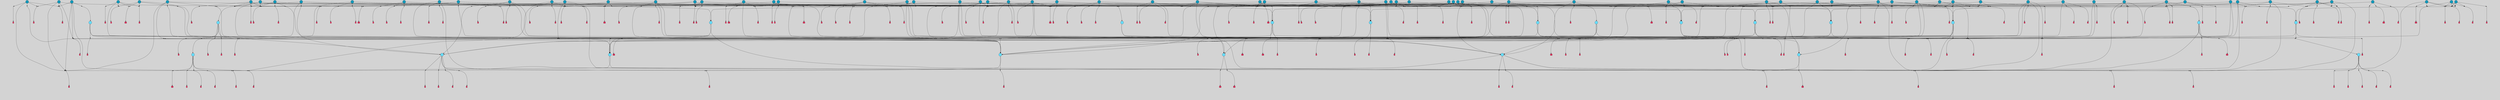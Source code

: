 // File exported with GEGELATI v1.3.1
// On the 2024-04-08 17:48:34
// With the File::TPGGraphDotExporter
digraph{
	graph[pad = "0.212, 0.055" bgcolor = lightgray]
	node[shape=circle style = filled label = ""]
		T3 [fillcolor="#66ddff"]
		T7 [fillcolor="#66ddff"]
		T9 [fillcolor="#66ddff"]
		T11 [fillcolor="#66ddff"]
		T24 [fillcolor="#66ddff"]
		T27 [fillcolor="#66ddff"]
		T90 [fillcolor="#66ddff"]
		T111 [fillcolor="#66ddff"]
		T129 [fillcolor="#66ddff"]
		T150 [fillcolor="#66ddff"]
		T159 [fillcolor="#66ddff"]
		T193 [fillcolor="#66ddff"]
		T194 [fillcolor="#66ddff"]
		T211 [fillcolor="#66ddff"]
		T212 [fillcolor="#66ddff"]
		T215 [fillcolor="#66ddff"]
		T246 [fillcolor="#66ddff"]
		T255 [fillcolor="#1199bb"]
		T280 [fillcolor="#1199bb"]
		T291 [fillcolor="#1199bb"]
		T294 [fillcolor="#1199bb"]
		T316 [fillcolor="#1199bb"]
		T319 [fillcolor="#1199bb"]
		T321 [fillcolor="#66ddff"]
		T322 [fillcolor="#1199bb"]
		T325 [fillcolor="#1199bb"]
		T333 [fillcolor="#1199bb"]
		T354 [fillcolor="#1199bb"]
		T382 [fillcolor="#1199bb"]
		T399 [fillcolor="#66ddff"]
		T410 [fillcolor="#1199bb"]
		T412 [fillcolor="#1199bb"]
		T414 [fillcolor="#1199bb"]
		T418 [fillcolor="#1199bb"]
		T419 [fillcolor="#1199bb"]
		T420 [fillcolor="#1199bb"]
		T421 [fillcolor="#1199bb"]
		T422 [fillcolor="#1199bb"]
		T424 [fillcolor="#1199bb"]
		T425 [fillcolor="#1199bb"]
		T426 [fillcolor="#66ddff"]
		T391 [fillcolor="#1199bb"]
		T429 [fillcolor="#1199bb"]
		T431 [fillcolor="#1199bb"]
		T432 [fillcolor="#1199bb"]
		T433 [fillcolor="#1199bb"]
		T434 [fillcolor="#1199bb"]
		T435 [fillcolor="#66ddff"]
		T436 [fillcolor="#1199bb"]
		T437 [fillcolor="#1199bb"]
		T440 [fillcolor="#1199bb"]
		T116 [fillcolor="#1199bb"]
		T444 [fillcolor="#1199bb"]
		T448 [fillcolor="#1199bb"]
		T451 [fillcolor="#1199bb"]
		T454 [fillcolor="#1199bb"]
		T455 [fillcolor="#1199bb"]
		T457 [fillcolor="#66ddff"]
		T459 [fillcolor="#1199bb"]
		T461 [fillcolor="#1199bb"]
		T463 [fillcolor="#1199bb"]
		T467 [fillcolor="#1199bb"]
		T469 [fillcolor="#1199bb"]
		T471 [fillcolor="#1199bb"]
		T472 [fillcolor="#1199bb"]
		T474 [fillcolor="#1199bb"]
		T479 [fillcolor="#1199bb"]
		T480 [fillcolor="#1199bb"]
		T482 [fillcolor="#1199bb"]
		T486 [fillcolor="#1199bb"]
		T487 [fillcolor="#1199bb"]
		T488 [fillcolor="#1199bb"]
		T489 [fillcolor="#1199bb"]
		T490 [fillcolor="#1199bb"]
		T492 [fillcolor="#1199bb"]
		T493 [fillcolor="#1199bb"]
		T502 [fillcolor="#1199bb"]
		T504 [fillcolor="#1199bb"]
		T506 [fillcolor="#1199bb"]
		T507 [fillcolor="#1199bb"]
		T510 [fillcolor="#1199bb"]
		T511 [fillcolor="#1199bb"]
		T515 [fillcolor="#1199bb"]
		T516 [fillcolor="#1199bb"]
		T517 [fillcolor="#1199bb"]
		T518 [fillcolor="#1199bb"]
		T520 [fillcolor="#1199bb"]
		T521 [fillcolor="#1199bb"]
		T522 [fillcolor="#1199bb"]
		T523 [fillcolor="#1199bb"]
		T524 [fillcolor="#1199bb"]
		T525 [fillcolor="#1199bb"]
		T526 [fillcolor="#1199bb"]
		T528 [fillcolor="#1199bb"]
		T529 [fillcolor="#1199bb"]
		T530 [fillcolor="#1199bb"]
		T534 [fillcolor="#1199bb"]
		T535 [fillcolor="#1199bb"]
		T536 [fillcolor="#1199bb"]
		T537 [fillcolor="#1199bb"]
		P5977 [fillcolor="#cccccc" shape=point] //6|
		I5977 [shape=box style=invis label="6|1&2|6#1|7&#92;n10|7&2|0#1|5&#92;n9|4&0|1#2|2&#92;n8|6&0|0#1|0&#92;n"]
		P5977 -> I5977[style=invis]
		A4735 [fillcolor="#ff3366" shape=box margin=0.03 width=0 height=0 label="3"]
		T3 -> P5977 -> A4735
		P5978 [fillcolor="#cccccc" shape=point] //3|
		I5978 [shape=box style=invis label="7|6&2|4#0|2&#92;n10|3&2|7#1|4&#92;n11|6&0|4#0|1&#92;n7|1&0|0#2|6&#92;n7|6&0|3#2|6&#92;n4|0&2|6#0|1&#92;n4|4&2|5#0|2&#92;n4|6&0|4#2|7&#92;n10|0&2|3#1|5&#92;n2|6&0|5#0|2&#92;n1|0&2|3#0|7&#92;n1|6&2|0#0|5&#92;n6|2&0|1#0|7&#92;n9|2&0|3#2|7&#92;n5|3&0|6#0|6&#92;n1|7&2|5#2|3&#92;n8|1&2|7#0|6&#92;n1|0&2|5#2|1&#92;n7|1&2|2#2|5&#92;n7|4&2|6#0|3&#92;n"]
		P5978 -> I5978[style=invis]
		A4736 [fillcolor="#ff3366" shape=box margin=0.03 width=0 height=0 label="4"]
		T3 -> P5978 -> A4736
		P5979 [fillcolor="#cccccc" shape=point] //-3|
		I5979 [shape=box style=invis label="1|6&2|7#0|7&#92;n10|2&0|7#1|3&#92;n9|6&2|7#2|2&#92;n5|3&0|7#0|7&#92;n1|6&2|3#0|0&#92;n2|3&2|3#2|2&#92;n5|1&2|6#0|6&#92;n"]
		P5979 -> I5979[style=invis]
		A4737 [fillcolor="#ff3366" shape=box margin=0.03 width=0 height=0 label="7"]
		T7 -> P5979 -> A4737
		P5980 [fillcolor="#cccccc" shape=point] //5|
		I5980 [shape=box style=invis label="0|5&2|3#0|1&#92;n0|6&2|1#2|4&#92;n6|2&2|6#0|7&#92;n7|4&0|3#0|1&#92;n5|4&0|7#1|6&#92;n9|1&0|5#2|2&#92;n6|3&2|3#1|7&#92;n11|7&2|4#1|6&#92;n2|5&0|1#0|0&#92;n4|7&0|0#0|2&#92;n6|2&0|6#0|0&#92;n2|1&2|6#2|4&#92;n10|0&2|0#1|0&#92;n6|6&2|4#0|6&#92;n"]
		P5980 -> I5980[style=invis]
		A4738 [fillcolor="#ff3366" shape=box margin=0.03 width=0 height=0 label="8"]
		T7 -> P5980 -> A4738
		P5981 [fillcolor="#cccccc" shape=point] //-6|
		I5981 [shape=box style=invis label="11|1&0|7#2|0&#92;n10|4&0|1#1|0&#92;n4|3&2|4#2|1&#92;n0|5&2|0#0|0&#92;n6|1&0|0#0|3&#92;n8|2&2|0#0|4&#92;n11|4&2|0#1|6&#92;n7|0&2|6#2|3&#92;n5|3&2|6#2|0&#92;n2|0&2|0#0|4&#92;n"]
		P5981 -> I5981[style=invis]
		A4739 [fillcolor="#ff3366" shape=box margin=0.03 width=0 height=0 label="9"]
		T9 -> P5981 -> A4739
		P5982 [fillcolor="#cccccc" shape=point] //2|
		I5982 [shape=box style=invis label="6|3&2|7#1|4&#92;n8|6&0|0#2|5&#92;n2|1&0|2#0|3&#92;n8|7&0|6#0|4&#92;n2|1&2|0#0|1&#92;n0|0&2|2#2|3&#92;n6|6&0|7#2|1&#92;n6|1&0|7#2|6&#92;n5|4&2|7#0|4&#92;n0|3&0|4#2|0&#92;n11|0&2|0#2|5&#92;n4|5&2|5#2|4&#92;n5|7&0|6#0|4&#92;n9|7&2|5#0|3&#92;n5|4&2|1#0|3&#92;n5|3&0|1#1|7&#92;n0|4&0|3#2|5&#92;n"]
		P5982 -> I5982[style=invis]
		A4740 [fillcolor="#ff3366" shape=box margin=0.03 width=0 height=0 label="10"]
		T9 -> P5982 -> A4740
		P5983 [fillcolor="#cccccc" shape=point] //6|
		I5983 [shape=box style=invis label="3|0&2|7#2|2&#92;n3|2&0|4#2|5&#92;n5|1&0|2#1|0&#92;n8|7&0|1#2|0&#92;n8|5&0|3#0|6&#92;n0|2&0|2#2|3&#92;n1|5&2|5#0|5&#92;n5|6&0|6#0|7&#92;n6|7&0|0#2|6&#92;n1|2&2|3#0|0&#92;n7|7&2|3#0|4&#92;n0|7&2|7#0|6&#92;n1|0&2|2#2|7&#92;n4|4&0|1#0|0&#92;n"]
		P5983 -> I5983[style=invis]
		A4741 [fillcolor="#ff3366" shape=box margin=0.03 width=0 height=0 label="11"]
		T11 -> P5983 -> A4741
		P5984 [fillcolor="#cccccc" shape=point] //-4|
		I5984 [shape=box style=invis label="4|1&0|4#2|6&#92;n1|2&2|2#2|0&#92;n1|2&2|0#0|6&#92;n8|4&2|3#2|5&#92;n5|5&2|1#1|0&#92;n"]
		P5984 -> I5984[style=invis]
		A4742 [fillcolor="#ff3366" shape=box margin=0.03 width=0 height=0 label="12"]
		T11 -> P5984 -> A4742
		P5985 [fillcolor="#cccccc" shape=point] //1|
		I5985 [shape=box style=invis label="5|1&0|6#2|7&#92;n2|4&0|4#2|2&#92;n0|6&0|5#0|4&#92;n10|6&2|5#1|6&#92;n9|3&0|1#1|7&#92;n10|3&2|2#1|0&#92;n5|0&0|0#2|1&#92;n11|3&2|3#1|5&#92;n10|3&0|1#1|0&#92;n2|4&0|1#0|1&#92;n0|2&0|3#2|4&#92;n9|2&2|1#2|5&#92;n11|7&2|6#2|6&#92;n"]
		P5985 -> I5985[style=invis]
		T24 -> P5985 -> T7
		P5986 [fillcolor="#cccccc" shape=point] //5|
		I5986 [shape=box style=invis label="3|0&2|0#0|1&#92;n3|0&0|7#0|1&#92;n5|3&0|2#2|6&#92;n4|4&2|4#2|6&#92;n11|2&0|7#1|6&#92;n2|7&2|2#2|5&#92;n9|3&2|6#2|7&#92;n7|7&0|0#0|4&#92;n6|1&2|4#2|3&#92;n5|4&2|0#1|6&#92;n1|3&0|7#0|4&#92;n"]
		P5986 -> I5986[style=invis]
		A4743 [fillcolor="#ff3366" shape=box margin=0.03 width=0 height=0 label="7"]
		T24 -> P5986 -> A4743
		P5987 [fillcolor="#cccccc" shape=point] //-2|
		I5987 [shape=box style=invis label="4|1&0|4#0|3&#92;n4|2&0|5#2|0&#92;n5|5&2|6#0|5&#92;n1|4&0|1#0|2&#92;n6|3&2|7#1|5&#92;n0|4&2|0#0|3&#92;n8|5&2|5#1|2&#92;n10|7&2|7#1|1&#92;n3|4&0|0#2|1&#92;n3|6&2|5#2|5&#92;n8|3&0|1#0|7&#92;n10|0&2|7#1|3&#92;n4|1&2|4#0|1&#92;n9|3&2|0#0|4&#92;n3|6&2|0#0|4&#92;n1|2&0|6#2|1&#92;n4|0&2|1#2|2&#92;n"]
		P5987 -> I5987[style=invis]
		A4744 [fillcolor="#ff3366" shape=box margin=0.03 width=0 height=0 label="14"]
		T24 -> P5987 -> A4744
		P5988 [fillcolor="#cccccc" shape=point] //2|
		I5988 [shape=box style=invis label="9|1&2|3#0|1&#92;n5|2&2|0#2|4&#92;n3|6&2|5#2|7&#92;n7|0&2|5#0|4&#92;n1|2&0|3#0|5&#92;n7|3&2|7#0|0&#92;n"]
		P5988 -> I5988[style=invis]
		A4745 [fillcolor="#ff3366" shape=box margin=0.03 width=0 height=0 label="2"]
		T27 -> P5988 -> A4745
		P5989 [fillcolor="#cccccc" shape=point] //-6|
		I5989 [shape=box style=invis label="7|5&0|4#0|4&#92;n11|0&2|5#2|1&#92;n"]
		P5989 -> I5989[style=invis]
		A4746 [fillcolor="#ff3366" shape=box margin=0.03 width=0 height=0 label="3"]
		T27 -> P5989 -> A4746
		T27 -> P5978
		P5990 [fillcolor="#cccccc" shape=point] //0|
		I5990 [shape=box style=invis label="2|5&0|1#0|6&#92;n6|1&2|2#2|7&#92;n8|0&0|3#1|4&#92;n4|3&2|5#2|4&#92;n8|1&2|4#0|0&#92;n6|6&0|1#2|6&#92;n11|7&2|4#2|5&#92;n6|2&2|4#0|2&#92;n8|5&2|4#2|4&#92;n2|1&2|1#2|2&#92;n2|7&2|5#2|6&#92;n9|7&0|5#0|4&#92;n1|2&0|5#2|6&#92;n4|2&2|3#2|7&#92;n3|3&2|1#0|2&#92;n"]
		P5990 -> I5990[style=invis]
		A4747 [fillcolor="#ff3366" shape=box margin=0.03 width=0 height=0 label="5"]
		T27 -> P5990 -> A4747
		P5991 [fillcolor="#cccccc" shape=point] //0|
		I5991 [shape=box style=invis label="4|0&0|3#2|7&#92;n10|2&0|3#1|7&#92;n3|5&0|2#0|3&#92;n4|5&0|0#2|1&#92;n10|7&2|0#1|2&#92;n5|3&2|3#1|6&#92;n9|5&2|0#0|4&#92;n5|4&2|7#0|2&#92;n10|3&2|7#1|4&#92;n7|2&0|1#2|6&#92;n8|6&0|5#0|5&#92;n8|7&2|3#0|5&#92;n2|6&2|4#0|0&#92;n"]
		P5991 -> I5991[style=invis]
		A4748 [fillcolor="#ff3366" shape=box margin=0.03 width=0 height=0 label="5"]
		T27 -> P5991 -> A4748
		P5992 [fillcolor="#cccccc" shape=point] //-2|
		I5992 [shape=box style=invis label="8|4&2|1#2|5&#92;n4|1&0|7#2|1&#92;n5|7&2|3#2|2&#92;n10|4&2|5#1|7&#92;n10|0&2|6#1|3&#92;n4|5&2|7#0|6&#92;n9|5&2|4#0|4&#92;n2|4&0|5#0|7&#92;n11|1&2|4#2|6&#92;n5|6&0|7#1|2&#92;n2|7&2|7#2|6&#92;n5|2&0|5#1|5&#92;n3|0&0|6#0|2&#92;n4|0&0|4#2|4&#92;n4|4&2|6#0|7&#92;n10|6&2|0#1|4&#92;n9|7&0|3#1|4&#92;n1|4&2|6#0|3&#92;n11|5&2|6#0|3&#92;n0|3&0|5#0|1&#92;n"]
		P5992 -> I5992[style=invis]
		A4749 [fillcolor="#ff3366" shape=box margin=0.03 width=0 height=0 label="13"]
		T90 -> P5992 -> A4749
		P5993 [fillcolor="#cccccc" shape=point] //4|
		I5993 [shape=box style=invis label="7|1&2|6#1|3&#92;n10|1&0|3#1|6&#92;n8|5&2|3#2|1&#92;n11|5&0|0#2|6&#92;n4|1&0|6#0|0&#92;n11|1&0|2#0|3&#92;n2|0&2|1#0|7&#92;n"]
		P5993 -> I5993[style=invis]
		A4750 [fillcolor="#ff3366" shape=box margin=0.03 width=0 height=0 label="2"]
		T90 -> P5993 -> A4750
		P5994 [fillcolor="#cccccc" shape=point] //7|
		I5994 [shape=box style=invis label="10|3&0|1#1|4&#92;n4|6&0|0#0|2&#92;n4|5&0|6#0|0&#92;n4|3&0|6#2|1&#92;n7|0&0|3#1|2&#92;n4|7&0|6#0|5&#92;n7|6&0|7#0|6&#92;n6|6&0|0#0|3&#92;n11|1&0|4#2|5&#92;n10|2&0|3#1|2&#92;n"]
		P5994 -> I5994[style=invis]
		A4751 [fillcolor="#ff3366" shape=box margin=0.03 width=0 height=0 label="4"]
		T90 -> P5994 -> A4751
		P5995 [fillcolor="#cccccc" shape=point] //-3|
		I5995 [shape=box style=invis label="8|1&2|3#0|5&#92;n0|6&0|5#0|5&#92;n3|7&2|1#0|6&#92;n3|5&0|1#0|0&#92;n9|5&2|0#0|4&#92;n3|5&0|2#0|3&#92;n10|6&2|4#1|0&#92;n9|4&2|7#2|6&#92;n1|7&2|5#2|2&#92;n"]
		P5995 -> I5995[style=invis]
		A4752 [fillcolor="#ff3366" shape=box margin=0.03 width=0 height=0 label="5"]
		T90 -> P5995 -> A4752
		P5996 [fillcolor="#cccccc" shape=point] //-7|
		I5996 [shape=box style=invis label="3|0&2|0#0|1&#92;n1|1&0|2#0|4&#92;n11|2&0|7#1|6&#92;n9|7&0|0#0|4&#92;n3|0&0|7#0|1&#92;n9|3&2|6#2|7&#92;n5|3&0|2#2|6&#92;n6|1&2|4#2|3&#92;n5|4&2|0#1|6&#92;n1|3&0|7#0|7&#92;n"]
		P5996 -> I5996[style=invis]
		A4753 [fillcolor="#ff3366" shape=box margin=0.03 width=0 height=0 label="7"]
		T90 -> P5996 -> A4753
		P5997 [fillcolor="#cccccc" shape=point] //-5|
		I5997 [shape=box style=invis label="0|0&2|3#0|2&#92;n10|5&0|6#1|3&#92;n7|3&0|6#2|3&#92;n3|4&0|6#0|6&#92;n10|5&0|2#1|1&#92;n5|0&0|1#0|3&#92;n6|6&2|5#1|5&#92;n7|4&0|2#1|7&#92;n5|7&0|1#2|5&#92;n1|5&0|0#0|3&#92;n7|5&2|1#2|6&#92;n9|0&0|2#0|0&#92;n4|0&2|4#0|0&#92;n4|6&0|0#2|3&#92;n3|1&0|6#2|5&#92;n7|7&2|1#2|3&#92;n9|4&2|2#0|6&#92;n"]
		P5997 -> I5997[style=invis]
		T111 -> P5997 -> T9
		P5998 [fillcolor="#cccccc" shape=point] //7|
		I5998 [shape=box style=invis label="7|4&2|1#2|0&#92;n4|1&2|4#2|3&#92;n5|0&2|0#2|2&#92;n6|1&2|4#2|6&#92;n"]
		P5998 -> I5998[style=invis]
		A4754 [fillcolor="#ff3366" shape=box margin=0.03 width=0 height=0 label="9"]
		T111 -> P5998 -> A4754
		P5999 [fillcolor="#cccccc" shape=point] //2|
		I5999 [shape=box style=invis label="3|0&2|0#0|1&#92;n11|2&0|7#1|6&#92;n8|7&2|4#0|5&#92;n5|3&0|2#2|6&#92;n4|4&2|4#2|6&#92;n3|0&0|7#0|1&#92;n2|7&2|2#2|5&#92;n9|3&2|6#2|7&#92;n7|7&0|0#0|4&#92;n6|1&2|4#1|3&#92;n5|4&2|0#1|6&#92;n1|3&0|7#0|4&#92;n"]
		P5999 -> I5999[style=invis]
		A4755 [fillcolor="#ff3366" shape=box margin=0.03 width=0 height=0 label="7"]
		T111 -> P5999 -> A4755
		T111 -> P5981
		P6000 [fillcolor="#cccccc" shape=point] //8|
		I6000 [shape=box style=invis label="9|0&0|1#2|0&#92;n10|1&2|5#1|4&#92;n8|2&2|6#0|4&#92;n2|4&2|5#2|3&#92;n4|2&2|2#0|2&#92;n7|5&0|2#0|0&#92;n8|2&2|1#1|3&#92;n8|7&0|7#2|1&#92;n1|1&0|0#0|7&#92;n5|6&2|5#1|0&#92;n6|6&2|5#0|0&#92;n11|4&0|3#2|6&#92;n4|2&2|4#0|7&#92;n5|6&0|1#2|0&#92;n11|3&0|2#0|7&#92;n"]
		P6000 -> I6000[style=invis]
		A4756 [fillcolor="#ff3366" shape=box margin=0.03 width=0 height=0 label="6"]
		T129 -> P6000 -> A4756
		T129 -> P5986
		P6001 [fillcolor="#cccccc" shape=point] //10|
		I6001 [shape=box style=invis label="4|5&2|7#2|1&#92;n1|7&2|3#0|6&#92;n3|5&2|2#0|3&#92;n10|3&0|7#1|4&#92;n7|1&0|4#2|6&#92;n10|2&0|3#1|7&#92;n9|5&2|0#0|4&#92;n4|0&0|3#2|7&#92;n11|4&2|6#1|2&#92;n5|4&2|7#0|2&#92;n2|6&2|4#0|0&#92;n6|5&0|7#2|1&#92;n5|3&2|3#1|6&#92;n10|7&2|0#1|2&#92;n"]
		P6001 -> I6001[style=invis]
		A4757 [fillcolor="#ff3366" shape=box margin=0.03 width=0 height=0 label="5"]
		T129 -> P6001 -> A4757
		P6002 [fillcolor="#cccccc" shape=point] //5|
		I6002 [shape=box style=invis label="9|4&2|3#1|3&#92;n0|4&2|4#0|5&#92;n6|1&2|6#2|5&#92;n4|0&0|5#2|0&#92;n"]
		P6002 -> I6002[style=invis]
		A4758 [fillcolor="#ff3366" shape=box margin=0.03 width=0 height=0 label="7"]
		T129 -> P6002 -> A4758
		P6003 [fillcolor="#cccccc" shape=point] //6|
		I6003 [shape=box style=invis label="9|4&2|7#0|6&#92;n8|4&0|1#1|0&#92;n1|3&0|0#2|1&#92;n2|4&0|6#2|2&#92;n5|1&2|5#0|7&#92;n3|0&0|3#2|6&#92;n2|2&2|6#0|2&#92;n8|4&0|4#2|2&#92;n5|1&2|4#0|3&#92;n9|4&0|6#0|6&#92;n5|0&2|2#1|5&#92;n11|7&0|0#1|1&#92;n0|4&0|3#0|3&#92;n7|7&2|4#2|5&#92;n1|5&0|1#2|1&#92;n"]
		P6003 -> I6003[style=invis]
		A4759 [fillcolor="#ff3366" shape=box margin=0.03 width=0 height=0 label="1"]
		T129 -> P6003 -> A4759
		P6004 [fillcolor="#cccccc" shape=point] //-3|
		I6004 [shape=box style=invis label="2|6&0|0#0|7&#92;n9|6&2|0#0|6&#92;n3|0&0|5#0|1&#92;n5|5&0|4#0|3&#92;n6|1&2|4#2|3&#92;n2|7&2|2#2|5&#92;n5|3&0|2#2|6&#92;n7|7&0|0#0|4&#92;n5|4&2|0#1|6&#92;n9|3&2|6#2|7&#92;n1|3&0|7#0|4&#92;n"]
		P6004 -> I6004[style=invis]
		A4760 [fillcolor="#ff3366" shape=box margin=0.03 width=0 height=0 label="7"]
		T150 -> P6004 -> A4760
		P6005 [fillcolor="#cccccc" shape=point] //4|
		I6005 [shape=box style=invis label="6|0&0|7#1|0&#92;n8|6&2|6#2|7&#92;n"]
		P6005 -> I6005[style=invis]
		A4761 [fillcolor="#ff3366" shape=box margin=0.03 width=0 height=0 label="3"]
		T150 -> P6005 -> A4761
		P6006 [fillcolor="#cccccc" shape=point] //0|
		I6006 [shape=box style=invis label="2|5&0|1#0|6&#92;n6|1&2|2#2|7&#92;n8|0&0|3#1|4&#92;n11|7&2|4#2|5&#92;n8|1&2|4#0|0&#92;n6|6&0|1#2|6&#92;n7|0&2|4#1|0&#92;n4|1&2|5#2|4&#92;n6|2&2|4#0|2&#92;n8|5&2|4#2|4&#92;n2|1&2|1#2|2&#92;n2|7&2|5#2|6&#92;n9|7&0|5#0|4&#92;n1|2&0|5#2|6&#92;n4|2&2|3#2|7&#92;n3|3&2|1#0|2&#92;n"]
		P6006 -> I6006[style=invis]
		A4762 [fillcolor="#ff3366" shape=box margin=0.03 width=0 height=0 label="5"]
		T150 -> P6006 -> A4762
		P6007 [fillcolor="#cccccc" shape=point] //-8|
		I6007 [shape=box style=invis label="7|5&0|4#2|4&#92;n"]
		P6007 -> I6007[style=invis]
		A4763 [fillcolor="#ff3366" shape=box margin=0.03 width=0 height=0 label="3"]
		T150 -> P6007 -> A4763
		P6008 [fillcolor="#cccccc" shape=point] //7|
		I6008 [shape=box style=invis label="1|6&2|7#0|7&#92;n9|6&2|7#2|2&#92;n10|2&0|7#1|0&#92;n1|6&2|3#0|0&#92;n5|0&2|2#1|1&#92;n2|3&2|3#2|2&#92;n5|1&2|6#0|6&#92;n"]
		P6008 -> I6008[style=invis]
		T150 -> P6008 -> T90
		P6009 [fillcolor="#cccccc" shape=point] //7|
		I6009 [shape=box style=invis label="7|0&2|1#2|0&#92;n9|7&2|1#1|7&#92;n8|2&0|1#1|0&#92;n6|6&0|2#1|1&#92;n2|2&0|5#0|0&#92;n5|7&0|0#2|1&#92;n5|1&2|5#1|5&#92;n4|7&2|4#2|3&#92;n10|5&2|2#1|5&#92;n1|3&2|2#2|0&#92;n10|2&2|6#1|5&#92;n"]
		P6009 -> I6009[style=invis]
		A4764 [fillcolor="#ff3366" shape=box margin=0.03 width=0 height=0 label="1"]
		T159 -> P6009 -> A4764
		P6010 [fillcolor="#cccccc" shape=point] //7|
		I6010 [shape=box style=invis label="7|4&2|7#0|4&#92;n4|6&0|1#2|5&#92;n2|1&2|3#0|0&#92;n4|3&2|0#0|1&#92;n0|0&2|7#2|7&#92;n7|7&0|5#2|3&#92;n5|0&2|1#2|2&#92;n10|0&0|4#1|2&#92;n4|4&0|7#0|0&#92;n6|7&0|2#0|1&#92;n1|4&2|5#0|4&#92;n"]
		P6010 -> I6010[style=invis]
		A4765 [fillcolor="#ff3366" shape=box margin=0.03 width=0 height=0 label="0"]
		T159 -> P6010 -> A4765
		P6011 [fillcolor="#cccccc" shape=point] //5|
		I6011 [shape=box style=invis label="0|5&2|3#0|1&#92;n0|6&2|1#2|4&#92;n6|2&2|6#0|7&#92;n9|0&2|7#1|1&#92;n7|4&0|3#0|1&#92;n11|7&2|4#1|6&#92;n9|1&0|5#2|2&#92;n5|4&0|7#1|6&#92;n2|5&0|1#0|0&#92;n4|7&0|0#0|2&#92;n6|2&0|6#0|0&#92;n2|1&2|6#2|4&#92;n10|0&0|0#1|0&#92;n6|6&2|4#0|6&#92;n"]
		P6011 -> I6011[style=invis]
		T159 -> P6011 -> T129
		P6012 [fillcolor="#cccccc" shape=point] //-2|
		I6012 [shape=box style=invis label="1|0&0|3#0|3&#92;n2|7&0|4#0|4&#92;n11|6&2|1#1|4&#92;n6|1&2|5#0|0&#92;n2|0&2|0#0|6&#92;n1|3&2|1#0|4&#92;n"]
		P6012 -> I6012[style=invis]
		A4766 [fillcolor="#ff3366" shape=box margin=0.03 width=0 height=0 label="2"]
		T193 -> P6012 -> A4766
		P6013 [fillcolor="#cccccc" shape=point] //3|
		I6013 [shape=box style=invis label="5|4&2|7#0|4&#92;n0|4&0|3#2|5&#92;n8|6&0|0#2|5&#92;n2|1&0|2#0|3&#92;n9|7&0|6#0|4&#92;n0|0&2|2#2|3&#92;n6|6&0|7#2|1&#92;n6|1&0|7#2|6&#92;n0|3&0|4#2|0&#92;n11|0&2|0#2|5&#92;n4|5&2|5#2|4&#92;n5|3&0|1#1|7&#92;n9|7&2|2#0|3&#92;n5|4&2|1#0|3&#92;n5|0&0|6#0|4&#92;n0|0&0|1#2|0&#92;n"]
		P6013 -> I6013[style=invis]
		A4767 [fillcolor="#ff3366" shape=box margin=0.03 width=0 height=0 label="10"]
		T193 -> P6013 -> A4767
		P6014 [fillcolor="#cccccc" shape=point] //-1|
		I6014 [shape=box style=invis label="1|7&2|1#0|6&#92;n8|1&2|3#0|5&#92;n10|6&2|7#1|0&#92;n1|7&2|5#0|2&#92;n0|3&0|3#2|2&#92;n3|5&0|1#0|0&#92;n3|5&0|2#0|3&#92;n1|5&2|0#0|4&#92;n5|7&2|2#2|5&#92;n4|0&2|3#0|3&#92;n"]
		P6014 -> I6014[style=invis]
		T193 -> P6014 -> T3
		P6015 [fillcolor="#cccccc" shape=point] //10|
		I6015 [shape=box style=invis label="6|1&2|4#2|3&#92;n3|0&0|7#0|1&#92;n5|3&0|2#2|6&#92;n4|4&0|4#2|6&#92;n5|4&2|0#1|6&#92;n10|5&0|6#1|5&#92;n2|5&2|1#2|2&#92;n1|3&0|7#0|4&#92;n3|0&2|0#0|1&#92;n11|2&0|5#1|6&#92;n9|3&2|6#2|7&#92;n7|7&0|0#0|4&#92;n"]
		P6015 -> I6015[style=invis]
		A4768 [fillcolor="#ff3366" shape=box margin=0.03 width=0 height=0 label="7"]
		T193 -> P6015 -> A4768
		P6016 [fillcolor="#cccccc" shape=point] //5|
		I6016 [shape=box style=invis label="3|0&2|0#2|1&#92;n3|0&0|7#0|1&#92;n5|3&0|2#2|6&#92;n4|4&2|4#2|6&#92;n5|4&2|0#1|6&#92;n2|7&2|2#2|5&#92;n1|3&0|7#0|4&#92;n11|6&2|2#0|7&#92;n7|7&0|0#0|4&#92;n6|1&2|4#2|3&#92;n11|0&0|7#1|6&#92;n9|3&2|6#2|7&#92;n"]
		P6016 -> I6016[style=invis]
		A4769 [fillcolor="#ff3366" shape=box margin=0.03 width=0 height=0 label="7"]
		T194 -> P6016 -> A4769
		P6017 [fillcolor="#cccccc" shape=point] //4|
		I6017 [shape=box style=invis label="7|1&0|6#0|1&#92;n6|7&2|7#1|7&#92;n10|1&2|1#1|1&#92;n9|6&2|2#1|4&#92;n4|7&0|4#2|2&#92;n9|6&0|5#1|1&#92;n10|0&2|6#1|6&#92;n5|1&0|1#2|3&#92;n10|1&0|5#1|0&#92;n3|4&2|3#0|0&#92;n8|2&0|5#2|4&#92;n1|6&2|0#0|0&#92;n2|3&0|1#2|6&#92;n5|2&2|2#1|6&#92;n2|2&0|1#2|1&#92;n3|1&2|7#0|3&#92;n6|7&2|3#0|4&#92;n"]
		P6017 -> I6017[style=invis]
		A4770 [fillcolor="#ff3366" shape=box margin=0.03 width=0 height=0 label="10"]
		T194 -> P6017 -> A4770
		P6018 [fillcolor="#cccccc" shape=point] //-4|
		I6018 [shape=box style=invis label="0|4&0|0#2|7&#92;n8|5&2|4#2|4&#92;n4|3&2|5#2|4&#92;n11|7&2|2#2|5&#92;n6|5&2|2#2|7&#92;n3|2&0|7#0|7&#92;n3|3&2|1#0|3&#92;n2|6&0|3#2|5&#92;n0|1&2|6#2|2&#92;n8|2&0|0#1|6&#92;n0|7&0|5#0|4&#92;n9|5&0|3#2|7&#92;n2|7&2|5#2|6&#92;n9|0&2|0#0|1&#92;n1|2&2|4#0|2&#92;n"]
		P6018 -> I6018[style=invis]
		T194 -> P6018 -> T27
		T194 -> P6010
		P6019 [fillcolor="#cccccc" shape=point] //5|
		I6019 [shape=box style=invis label="3|0&2|0#0|1&#92;n3|0&0|7#0|1&#92;n5|3&0|2#2|6&#92;n4|4&2|4#2|6&#92;n11|2&0|7#1|6&#92;n2|7&2|2#2|5&#92;n9|3&2|6#2|7&#92;n7|7&0|0#0|4&#92;n6|1&2|4#2|3&#92;n5|4&2|0#1|6&#92;n1|3&0|7#0|4&#92;n"]
		P6019 -> I6019[style=invis]
		A4771 [fillcolor="#ff3366" shape=box margin=0.03 width=0 height=0 label="7"]
		T211 -> P6019 -> A4771
		P6020 [fillcolor="#cccccc" shape=point] //10|
		I6020 [shape=box style=invis label="4|5&2|7#2|1&#92;n1|7&2|3#0|6&#92;n3|5&2|2#0|3&#92;n10|3&0|7#1|4&#92;n7|1&0|4#2|6&#92;n10|2&0|3#1|7&#92;n9|5&2|0#0|4&#92;n4|0&0|3#2|7&#92;n11|4&2|6#1|2&#92;n5|4&2|7#0|2&#92;n2|6&2|4#0|0&#92;n6|5&0|7#2|1&#92;n5|3&2|3#1|6&#92;n10|7&2|0#1|2&#92;n"]
		P6020 -> I6020[style=invis]
		A4772 [fillcolor="#ff3366" shape=box margin=0.03 width=0 height=0 label="5"]
		T211 -> P6020 -> A4772
		P6021 [fillcolor="#cccccc" shape=point] //8|
		I6021 [shape=box style=invis label="9|0&0|1#2|0&#92;n10|1&2|5#1|4&#92;n8|2&2|6#0|4&#92;n2|4&2|5#2|3&#92;n4|2&2|2#0|2&#92;n7|5&0|2#0|0&#92;n8|2&2|1#1|3&#92;n8|7&0|7#2|1&#92;n1|1&0|0#0|7&#92;n5|6&2|5#1|0&#92;n6|6&2|5#0|0&#92;n11|4&0|3#2|6&#92;n4|2&2|4#0|7&#92;n5|6&0|1#2|0&#92;n11|3&0|2#0|7&#92;n"]
		P6021 -> I6021[style=invis]
		A4773 [fillcolor="#ff3366" shape=box margin=0.03 width=0 height=0 label="6"]
		T211 -> P6021 -> A4773
		P6022 [fillcolor="#cccccc" shape=point] //5|
		I6022 [shape=box style=invis label="0|5&2|3#0|1&#92;n0|6&2|1#2|4&#92;n6|2&2|6#0|7&#92;n9|0&2|7#1|1&#92;n7|4&0|3#0|1&#92;n11|7&2|4#1|6&#92;n9|1&0|5#2|2&#92;n5|4&0|7#1|6&#92;n2|5&0|1#0|0&#92;n4|7&0|0#0|2&#92;n6|2&0|6#0|0&#92;n2|1&2|6#2|4&#92;n10|0&0|0#1|0&#92;n6|6&2|4#0|6&#92;n"]
		P6022 -> I6022[style=invis]
		T212 -> P6022 -> T211
		P6023 [fillcolor="#cccccc" shape=point] //6|
		I6023 [shape=box style=invis label="9|4&2|7#0|6&#92;n8|4&0|1#1|0&#92;n1|3&0|0#2|1&#92;n2|4&0|6#2|2&#92;n5|1&2|5#0|7&#92;n3|0&0|3#2|6&#92;n2|2&2|6#0|2&#92;n8|4&0|4#2|2&#92;n5|1&2|4#0|3&#92;n9|4&0|6#0|6&#92;n5|0&2|2#1|5&#92;n11|7&0|0#1|1&#92;n0|4&0|3#0|3&#92;n7|7&2|4#2|5&#92;n1|5&0|1#2|1&#92;n"]
		P6023 -> I6023[style=invis]
		A4774 [fillcolor="#ff3366" shape=box margin=0.03 width=0 height=0 label="1"]
		T211 -> P6023 -> A4774
		P6024 [fillcolor="#cccccc" shape=point] //7|
		I6024 [shape=box style=invis label="7|4&2|7#0|4&#92;n4|6&0|1#2|5&#92;n2|1&2|3#0|0&#92;n4|3&2|0#0|1&#92;n0|0&2|7#2|7&#92;n7|7&0|5#2|3&#92;n5|0&2|1#2|2&#92;n10|0&0|4#1|2&#92;n4|4&0|7#0|0&#92;n6|7&0|2#0|1&#92;n1|4&2|5#0|4&#92;n"]
		P6024 -> I6024[style=invis]
		A4775 [fillcolor="#ff3366" shape=box margin=0.03 width=0 height=0 label="0"]
		T212 -> P6024 -> A4775
		P6025 [fillcolor="#cccccc" shape=point] //5|
		I6025 [shape=box style=invis label="9|4&2|3#1|3&#92;n0|4&2|4#0|5&#92;n6|1&2|6#2|5&#92;n4|0&0|5#2|0&#92;n"]
		P6025 -> I6025[style=invis]
		A4776 [fillcolor="#ff3366" shape=box margin=0.03 width=0 height=0 label="7"]
		T211 -> P6025 -> A4776
		P6026 [fillcolor="#cccccc" shape=point] //7|
		I6026 [shape=box style=invis label="7|0&2|1#2|0&#92;n9|7&2|1#1|7&#92;n8|2&0|1#1|0&#92;n6|6&0|2#1|1&#92;n2|2&0|5#0|0&#92;n5|7&0|0#2|1&#92;n5|1&2|5#1|5&#92;n4|7&2|4#2|3&#92;n10|5&2|2#1|5&#92;n1|3&2|2#2|0&#92;n10|2&2|6#1|5&#92;n"]
		P6026 -> I6026[style=invis]
		A4777 [fillcolor="#ff3366" shape=box margin=0.03 width=0 height=0 label="1"]
		T212 -> P6026 -> A4777
		P6027 [fillcolor="#cccccc" shape=point] //-1|
		I6027 [shape=box style=invis label="11|7&2|0#1|7&#92;n1|5&2|4#2|4&#92;n4|3&0|1#0|5&#92;n1|6&0|0#0|4&#92;n8|6&2|4#0|0&#92;n4|0&0|0#0|5&#92;n10|4&2|0#1|0&#92;n9|6&2|5#1|3&#92;n0|7&2|1#0|5&#92;n0|6&2|3#2|0&#92;n4|4&0|5#0|1&#92;n"]
		P6027 -> I6027[style=invis]
		A4778 [fillcolor="#ff3366" shape=box margin=0.03 width=0 height=0 label="12"]
		T215 -> P6027 -> A4778
		P6028 [fillcolor="#cccccc" shape=point] //1|
		I6028 [shape=box style=invis label="9|3&0|0#1|1&#92;n4|6&0|5#0|7&#92;n3|6&0|0#2|0&#92;n6|2&2|5#1|4&#92;n8|7&0|7#0|0&#92;n5|0&2|6#0|6&#92;n"]
		P6028 -> I6028[style=invis]
		A4779 [fillcolor="#ff3366" shape=box margin=0.03 width=0 height=0 label="5"]
		T215 -> P6028 -> A4779
		P6029 [fillcolor="#cccccc" shape=point] //5|
		I6029 [shape=box style=invis label="4|4&0|6#2|1&#92;n7|6&0|1#1|4&#92;n6|2&0|7#1|3&#92;n9|1&2|6#0|7&#92;n1|6&2|3#0|0&#92;n2|3&2|3#2|2&#92;n1|0&2|7#2|7&#92;n10|3&0|7#1|7&#92;n"]
		P6029 -> I6029[style=invis]
		A4780 [fillcolor="#ff3366" shape=box margin=0.03 width=0 height=0 label="7"]
		T215 -> P6029 -> A4780
		T246 -> P6010
		T246 -> P6011
		P6030 [fillcolor="#cccccc" shape=point] //5|
		I6030 [shape=box style=invis label="9|4&2|3#1|3&#92;n0|4&2|4#0|5&#92;n6|1&2|6#2|5&#92;n8|5&2|2#1|7&#92;n0|0&0|5#2|0&#92;n"]
		P6030 -> I6030[style=invis]
		A4781 [fillcolor="#ff3366" shape=box margin=0.03 width=0 height=0 label="7"]
		T246 -> P6030 -> A4781
		T255 -> P6014
		P6031 [fillcolor="#cccccc" shape=point] //-9|
		I6031 [shape=box style=invis label="7|1&0|0#2|6&#92;n1|6&0|4#2|7&#92;n7|6&2|4#0|2&#92;n10|7&2|1#1|3&#92;n7|6&0|3#2|6&#92;n4|0&2|2#2|1&#92;n1|0&0|5#2|3&#92;n6|1&2|6#1|1&#92;n7|4&2|6#1|0&#92;n9|5&0|1#0|2&#92;n9|2&0|3#0|7&#92;n6|0&2|7#0|6&#92;n10|5&2|3#1|5&#92;n10|0&2|7#1|4&#92;n1|0&2|3#0|7&#92;n5|2&0|6#0|6&#92;n2|6&0|1#0|2&#92;n7|4&2|5#0|3&#92;n3|6&2|4#0|5&#92;n1|6&2|0#0|5&#92;n"]
		P6031 -> I6031[style=invis]
		A4782 [fillcolor="#ff3366" shape=box margin=0.03 width=0 height=0 label="4"]
		T255 -> P6031 -> A4782
		P6032 [fillcolor="#cccccc" shape=point] //7|
		I6032 [shape=box style=invis label="9|6&2|6#1|3&#92;n9|7&2|0#1|7&#92;n3|0&2|0#0|0&#92;n1|6&0|0#0|4&#92;n7|4&0|3#0|1&#92;n"]
		P6032 -> I6032[style=invis]
		A4783 [fillcolor="#ff3366" shape=box margin=0.03 width=0 height=0 label="12"]
		T255 -> P6032 -> A4783
		P6033 [fillcolor="#cccccc" shape=point] //-9|
		I6033 [shape=box style=invis label="11|5&0|0#2|6&#92;n8|5&2|3#2|1&#92;n7|1&0|6#1|3&#92;n11|4&0|2#0|1&#92;n9|0&2|7#1|6&#92;n10|1&0|3#1|6&#92;n0|3&0|4#2|5&#92;n5|7&2|3#1|6&#92;n2|0&2|1#0|7&#92;n"]
		P6033 -> I6033[style=invis]
		A4784 [fillcolor="#ff3366" shape=box margin=0.03 width=0 height=0 label="2"]
		T255 -> P6033 -> A4784
		P6034 [fillcolor="#cccccc" shape=point] //-7|
		I6034 [shape=box style=invis label="9|1&2|7#2|1&#92;n7|0&2|0#2|7&#92;n2|3&2|3#2|2&#92;n8|5&2|1#0|3&#92;n5|5&0|7#0|1&#92;n1|6&2|7#0|7&#92;n10|2&0|7#1|3&#92;n6|4&2|2#2|4&#92;n0|6&2|5#0|2&#92;n"]
		P6034 -> I6034[style=invis]
		A4785 [fillcolor="#ff3366" shape=box margin=0.03 width=0 height=0 label="7"]
		T255 -> P6034 -> A4785
		T280 -> P6027
		P6035 [fillcolor="#cccccc" shape=point] //3|
		I6035 [shape=box style=invis label="0|4&2|7#0|0&#92;n2|5&2|1#0|5&#92;n10|3&2|2#1|6&#92;n4|3&2|2#0|5&#92;n5|3&0|0#0|6&#92;n9|4&2|2#0|2&#92;n9|1&0|1#0|4&#92;n8|3&2|6#0|3&#92;n1|2&2|6#0|1&#92;n10|0&2|1#1|5&#92;n"]
		P6035 -> I6035[style=invis]
		A4786 [fillcolor="#ff3366" shape=box margin=0.03 width=0 height=0 label="7"]
		T280 -> P6035 -> A4786
		P6036 [fillcolor="#cccccc" shape=point] //3|
		I6036 [shape=box style=invis label="10|4&0|5#1|2&#92;n10|7&2|3#1|4&#92;n1|5&2|4#0|2&#92;n2|0&2|6#0|3&#92;n2|0&2|4#2|0&#92;n2|5&2|1#0|0&#92;n1|1&2|3#2|1&#92;n11|7&0|5#2|7&#92;n5|0&2|6#0|3&#92;n"]
		P6036 -> I6036[style=invis]
		A4787 [fillcolor="#ff3366" shape=box margin=0.03 width=0 height=0 label="2"]
		T280 -> P6036 -> A4787
		P6037 [fillcolor="#cccccc" shape=point] //-9|
		I6037 [shape=box style=invis label="10|3&0|5#1|7&#92;n9|0&2|4#1|3&#92;n"]
		P6037 -> I6037[style=invis]
		A4788 [fillcolor="#ff3366" shape=box margin=0.03 width=0 height=0 label="3"]
		T280 -> P6037 -> A4788
		T291 -> P5980
		P6038 [fillcolor="#cccccc" shape=point] //-3|
		I6038 [shape=box style=invis label="6|0&2|1#2|4&#92;n0|7&0|5#2|7&#92;n1|7&2|3#0|2&#92;n"]
		P6038 -> I6038[style=invis]
		A4789 [fillcolor="#ff3366" shape=box margin=0.03 width=0 height=0 label="3"]
		T291 -> P6038 -> A4789
		T291 -> P6015
		P6039 [fillcolor="#cccccc" shape=point] //-3|
		I6039 [shape=box style=invis label="5|0&2|1#2|2&#92;n4|6&0|2#2|5&#92;n1|4&2|5#0|4&#92;n4|3&2|0#0|1&#92;n0|0&2|6#2|7&#92;n10|0&0|4#1|2&#92;n4|4&0|7#0|0&#92;n6|1&0|2#0|1&#92;n2|1&2|3#0|0&#92;n"]
		P6039 -> I6039[style=invis]
		A4790 [fillcolor="#ff3366" shape=box margin=0.03 width=0 height=0 label="0"]
		T291 -> P6039 -> A4790
		P6040 [fillcolor="#cccccc" shape=point] //-6|
		I6040 [shape=box style=invis label="11|2&2|4#1|0&#92;n8|1&0|3#0|5&#92;n3|1&0|0#0|1&#92;n7|1&0|1#0|5&#92;n3|5&0|7#0|0&#92;n9|4&2|7#2|6&#92;n10|6&0|4#1|0&#92;n11|5&0|0#1|5&#92;n4|4&0|0#2|1&#92;n0|0&2|3#2|4&#92;n"]
		P6040 -> I6040[style=invis]
		A4791 [fillcolor="#ff3366" shape=box margin=0.03 width=0 height=0 label="5"]
		T294 -> P6040 -> A4791
		P6041 [fillcolor="#cccccc" shape=point] //-6|
		I6041 [shape=box style=invis label="10|4&0|1#1|0&#92;n4|3&2|4#2|1&#92;n11|4&2|0#1|6&#92;n8|3&2|0#0|4&#92;n6|1&0|0#0|3&#92;n0|5&2|0#0|0&#92;n0|5&0|1#2|5&#92;n7|4&2|6#2|3&#92;n5|3&2|6#2|0&#92;n2|2&0|5#0|1&#92;n2|0&2|0#0|4&#92;n"]
		P6041 -> I6041[style=invis]
		A4792 [fillcolor="#ff3366" shape=box margin=0.03 width=0 height=0 label="9"]
		T294 -> P6041 -> A4792
		T294 -> P6003
		P6042 [fillcolor="#cccccc" shape=point] //-2|
		I6042 [shape=box style=invis label="11|0&0|4#1|7&#92;n0|0&0|6#2|6&#92;n2|3&0|4#2|5&#92;n6|2&2|4#2|6&#92;n"]
		P6042 -> I6042[style=invis]
		T294 -> P6042 -> T27
		P6043 [fillcolor="#cccccc" shape=point] //4|
		I6043 [shape=box style=invis label="7|1&0|6#0|1&#92;n5|2&2|5#1|6&#92;n10|1&2|1#1|1&#92;n9|6&2|2#1|4&#92;n4|7&0|4#2|2&#92;n9|6&0|4#1|1&#92;n10|0&2|6#1|6&#92;n5|1&0|1#2|3&#92;n1|6&2|0#0|1&#92;n8|2&0|5#2|4&#92;n3|4&2|3#0|0&#92;n10|1&0|5#1|0&#92;n2|2&0|1#2|1&#92;n3|1&2|7#0|3&#92;n"]
		P6043 -> I6043[style=invis]
		A4793 [fillcolor="#ff3366" shape=box margin=0.03 width=0 height=0 label="10"]
		T294 -> P6043 -> A4793
		P6044 [fillcolor="#cccccc" shape=point] //1|
		I6044 [shape=box style=invis label="0|6&2|3#2|0&#92;n1|2&2|5#2|5&#92;n9|2&2|0#1|7&#92;n2|1&2|6#0|0&#92;n2|6&2|4#0|0&#92;n4|0&0|0#0|5&#92;n0|7&2|1#0|5&#92;n1|1&0|0#0|4&#92;n4|3&0|1#0|3&#92;n7|6&0|6#0|1&#92;n6|0&2|2#1|7&#92;n11|7&0|7#2|6&#92;n3|6&0|2#2|4&#92;n4|4&0|5#0|1&#92;n"]
		P6044 -> I6044[style=invis]
		A4794 [fillcolor="#ff3366" shape=box margin=0.03 width=0 height=0 label="12"]
		T316 -> P6044 -> A4794
		P6045 [fillcolor="#cccccc" shape=point] //1|
		I6045 [shape=box style=invis label="2|2&2|3#0|2&#92;n2|2&0|5#2|5&#92;n8|4&0|1#1|0&#92;n9|7&0|6#0|3&#92;n5|1&2|2#0|7&#92;n10|7&0|7#1|3&#92;n7|7&2|4#2|5&#92;n5|5&0|2#2|1&#92;n2|6&2|2#0|0&#92;n9|3&2|2#2|0&#92;n0|6&0|6#2|2&#92;n7|7&0|1#2|3&#92;n3|6&0|1#0|5&#92;n1|5&0|1#2|7&#92;n"]
		P6045 -> I6045[style=invis]
		A4795 [fillcolor="#ff3366" shape=box margin=0.03 width=0 height=0 label="1"]
		T316 -> P6045 -> A4795
		P6046 [fillcolor="#cccccc" shape=point] //-9|
		I6046 [shape=box style=invis label="4|7&2|6#0|5&#92;n11|3&0|2#2|6&#92;n10|2&2|4#1|6&#92;n3|0&2|6#2|7&#92;n4|3&0|5#0|7&#92;n2|3&0|7#0|7&#92;n10|6&0|7#1|5&#92;n10|1&2|2#1|1&#92;n1|7&0|3#2|6&#92;n"]
		P6046 -> I6046[style=invis]
		A4796 [fillcolor="#ff3366" shape=box margin=0.03 width=0 height=0 label="4"]
		T316 -> P6046 -> A4796
		P6047 [fillcolor="#cccccc" shape=point] //4|
		I6047 [shape=box style=invis label="2|3&2|2#2|5&#92;n1|3&2|0#0|6&#92;n7|7&0|0#0|6&#92;n4|4&2|4#2|6&#92;n7|2&0|4#1|3&#92;n8|0&0|2#2|6&#92;n9|3&2|6#2|7&#92;n6|4&2|3#1|6&#92;n6|4&2|4#2|3&#92;n3|3&2|0#0|1&#92;n"]
		P6047 -> I6047[style=invis]
		A4797 [fillcolor="#ff3366" shape=box margin=0.03 width=0 height=0 label="7"]
		T316 -> P6047 -> A4797
		P6048 [fillcolor="#cccccc" shape=point] //-3|
		I6048 [shape=box style=invis label="5|1&0|6#0|6&#92;n6|3&2|6#0|2&#92;n8|6&2|3#0|5&#92;n1|6&2|3#0|0&#92;n5|3&0|7#1|7&#92;n1|1&2|4#2|2&#92;n5|1&0|7#1|6&#92;n2|0&0|4#2|2&#92;n8|0&0|3#0|7&#92;n6|6&0|7#1|2&#92;n2|6&0|7#2|7&#92;n6|6&0|2#2|3&#92;n5|7&0|6#1|4&#92;n"]
		P6048 -> I6048[style=invis]
		A4798 [fillcolor="#ff3366" shape=box margin=0.03 width=0 height=0 label="7"]
		T316 -> P6048 -> A4798
		T319 -> P6014
		P6049 [fillcolor="#cccccc" shape=point] //10|
		I6049 [shape=box style=invis label="10|2&0|7#1|3&#92;n1|0&2|1#0|1&#92;n5|1&2|7#0|7&#92;n2|3&2|3#2|2&#92;n0|0&2|7#2|2&#92;n"]
		P6049 -> I6049[style=invis]
		A4799 [fillcolor="#ff3366" shape=box margin=0.03 width=0 height=0 label="7"]
		T319 -> P6049 -> A4799
		P6050 [fillcolor="#cccccc" shape=point] //-2|
		I6050 [shape=box style=invis label="11|7&2|0#1|7&#92;n4|3&0|1#2|5&#92;n0|4&2|4#2|7&#92;n1|6&0|0#0|4&#92;n4|0&0|0#0|5&#92;n0|6&2|3#2|0&#92;n9|6&2|5#1|3&#92;n0|7&2|1#2|5&#92;n4|4&0|5#0|1&#92;n10|4&0|0#1|0&#92;n"]
		P6050 -> I6050[style=invis]
		A4800 [fillcolor="#ff3366" shape=box margin=0.03 width=0 height=0 label="12"]
		T319 -> P6050 -> A4800
		P6051 [fillcolor="#cccccc" shape=point] //-10|
		I6051 [shape=box style=invis label="7|1&0|1#2|1&#92;n0|0&2|1#0|6&#92;n7|2&2|0#0|5&#92;n3|0&2|6#0|0&#92;n11|5&0|1#0|6&#92;n0|3&2|6#0|2&#92;n4|0&2|6#2|4&#92;n2|0&0|2#2|2&#92;n7|3&2|4#1|7&#92;n2|3&0|4#2|4&#92;n3|3&0|1#0|0&#92;n5|7&0|7#1|0&#92;n"]
		P6051 -> I6051[style=invis]
		A4801 [fillcolor="#ff3366" shape=box margin=0.03 width=0 height=0 label="2"]
		T319 -> P6051 -> A4801
		P6052 [fillcolor="#cccccc" shape=point] //8|
		I6052 [shape=box style=invis label="5|3&2|1#0|1&#92;n10|6&2|6#1|6&#92;n7|3&2|7#0|0&#92;n7|5&0|0#2|7&#92;n11|5&0|2#0|2&#92;n0|0&2|2#0|5&#92;n7|3&2|0#2|4&#92;n"]
		P6052 -> I6052[style=invis]
		A4802 [fillcolor="#ff3366" shape=box margin=0.03 width=0 height=0 label="2"]
		T319 -> P6052 -> A4802
		P6053 [fillcolor="#cccccc" shape=point] //-7|
		I6053 [shape=box style=invis label="9|1&2|7#2|1&#92;n7|0&2|0#2|7&#92;n2|3&2|3#2|2&#92;n8|5&2|1#0|3&#92;n5|5&0|7#0|1&#92;n1|6&2|7#0|7&#92;n10|2&0|7#1|3&#92;n6|4&2|2#2|4&#92;n0|6&2|5#0|2&#92;n"]
		P6053 -> I6053[style=invis]
		A4803 [fillcolor="#ff3366" shape=box margin=0.03 width=0 height=0 label="7"]
		T322 -> P6053 -> A4803
		P6054 [fillcolor="#cccccc" shape=point] //-9|
		I6054 [shape=box style=invis label="11|5&0|0#2|6&#92;n8|5&2|3#2|1&#92;n7|1&0|6#1|3&#92;n11|4&0|2#0|1&#92;n9|0&2|7#1|6&#92;n10|1&0|3#1|6&#92;n0|3&0|4#2|5&#92;n5|7&2|3#1|6&#92;n2|0&2|1#0|7&#92;n"]
		P6054 -> I6054[style=invis]
		A4804 [fillcolor="#ff3366" shape=box margin=0.03 width=0 height=0 label="2"]
		T322 -> P6054 -> A4804
		P6055 [fillcolor="#cccccc" shape=point] //-9|
		I6055 [shape=box style=invis label="7|1&0|0#2|6&#92;n1|6&0|4#2|7&#92;n7|6&2|4#0|2&#92;n10|7&2|1#1|3&#92;n7|6&0|3#2|6&#92;n4|0&2|2#2|1&#92;n1|0&0|5#2|3&#92;n6|1&2|6#1|1&#92;n7|4&2|6#1|0&#92;n9|5&0|1#0|2&#92;n9|2&0|3#0|7&#92;n6|0&2|7#0|6&#92;n10|5&2|3#1|5&#92;n10|0&2|7#1|4&#92;n1|0&2|3#0|7&#92;n5|2&0|6#0|6&#92;n2|6&0|1#0|2&#92;n7|4&2|5#0|3&#92;n3|6&2|4#0|5&#92;n1|6&2|0#0|5&#92;n"]
		P6055 -> I6055[style=invis]
		A4805 [fillcolor="#ff3366" shape=box margin=0.03 width=0 height=0 label="4"]
		T322 -> P6055 -> A4805
		P6056 [fillcolor="#cccccc" shape=point] //3|
		I6056 [shape=box style=invis label="7|6&2|4#0|2&#92;n10|3&2|7#1|4&#92;n11|6&0|4#0|1&#92;n7|1&0|0#2|6&#92;n7|6&0|3#2|6&#92;n4|0&2|6#0|1&#92;n4|4&2|5#0|2&#92;n4|6&0|4#2|7&#92;n10|0&2|3#1|5&#92;n2|6&0|5#0|2&#92;n1|0&2|3#0|7&#92;n1|6&2|0#0|5&#92;n6|2&0|1#0|7&#92;n9|2&0|3#2|7&#92;n5|3&0|6#0|6&#92;n1|7&2|5#2|3&#92;n8|1&2|7#0|6&#92;n1|0&2|5#2|1&#92;n7|1&2|2#2|5&#92;n7|4&2|6#0|3&#92;n"]
		P6056 -> I6056[style=invis]
		A4806 [fillcolor="#ff3366" shape=box margin=0.03 width=0 height=0 label="4"]
		T321 -> P6056 -> A4806
		P6057 [fillcolor="#cccccc" shape=point] //6|
		I6057 [shape=box style=invis label="6|1&2|6#1|7&#92;n10|7&2|0#1|5&#92;n9|4&0|1#2|2&#92;n8|6&0|0#1|0&#92;n"]
		P6057 -> I6057[style=invis]
		A4807 [fillcolor="#ff3366" shape=box margin=0.03 width=0 height=0 label="3"]
		T321 -> P6057 -> A4807
		P6058 [fillcolor="#cccccc" shape=point] //7|
		I6058 [shape=box style=invis label="9|6&2|6#1|3&#92;n9|7&2|0#1|7&#92;n3|0&2|0#0|0&#92;n1|6&0|0#0|4&#92;n7|4&0|3#0|1&#92;n"]
		P6058 -> I6058[style=invis]
		A4808 [fillcolor="#ff3366" shape=box margin=0.03 width=0 height=0 label="12"]
		T322 -> P6058 -> A4808
		P6059 [fillcolor="#cccccc" shape=point] //-1|
		I6059 [shape=box style=invis label="1|7&2|1#0|6&#92;n8|1&2|3#0|5&#92;n10|6&2|7#1|0&#92;n1|7&2|5#0|2&#92;n0|3&0|3#2|2&#92;n3|5&0|1#0|0&#92;n3|5&0|2#0|3&#92;n1|5&2|0#0|4&#92;n5|7&2|2#2|5&#92;n4|0&2|3#0|3&#92;n"]
		P6059 -> I6059[style=invis]
		T322 -> P6059 -> T321
		T325 -> P6016
		T325 -> P6017
		T325 -> P6018
		T325 -> P6046
		P6060 [fillcolor="#cccccc" shape=point] //-6|
		I6060 [shape=box style=invis label="11|7&0|6#2|6&#92;n2|4&0|4#2|2&#92;n9|4&2|1#2|5&#92;n6|0&2|2#1|1&#92;n7|3&0|0#0|4&#92;n9|3&0|1#1|7&#92;n10|6&2|5#1|6&#92;n7|1&0|0#0|6&#92;n10|3&2|2#1|0&#92;n5|0&0|0#2|1&#92;n0|7&0|5#2|2&#92;n11|3&2|3#1|5&#92;n10|3&0|1#1|0&#92;n0|0&0|3#2|4&#92;n0|6&0|5#0|4&#92;n5|1&0|6#2|7&#92;n"]
		P6060 -> I6060[style=invis]
		T325 -> P6060 -> T7
		T333 -> P6044
		T333 -> P6046
		P6061 [fillcolor="#cccccc" shape=point] //5|
		I6061 [shape=box style=invis label="7|6&0|1#0|5&#92;n11|3&0|7#1|1&#92;n6|0&0|3#0|6&#92;n3|5&0|2#0|3&#92;n0|7&2|7#2|0&#92;n3|1&2|0#2|2&#92;n"]
		P6061 -> I6061[style=invis]
		T333 -> P6061 -> T3
		P6062 [fillcolor="#cccccc" shape=point] //-3|
		I6062 [shape=box style=invis label="3|7&0|0#0|2&#92;n11|5&0|1#1|1&#92;n4|1&0|6#2|6&#92;n4|0&0|1#0|5&#92;n"]
		P6062 -> I6062[style=invis]
		T333 -> P6062 -> T24
		P6063 [fillcolor="#cccccc" shape=point] //1|
		I6063 [shape=box style=invis label="6|1&2|4#0|0&#92;n8|2&0|5#0|0&#92;n6|4&2|2#1|2&#92;n6|2&2|1#0|5&#92;n11|5&0|1#0|5&#92;n9|0&2|4#0|7&#92;n3|6&0|1#2|2&#92;n"]
		P6063 -> I6063[style=invis]
		A4809 [fillcolor="#ff3366" shape=box margin=0.03 width=0 height=0 label="7"]
		T354 -> P6063 -> A4809
		T354 -> P6046
		P6064 [fillcolor="#cccccc" shape=point] //-9|
		I6064 [shape=box style=invis label="10|1&2|2#1|1&#92;n4|7&2|6#0|5&#92;n10|2&2|4#1|6&#92;n3|0&2|6#2|7&#92;n10|6&0|7#1|5&#92;n2|3&0|7#0|4&#92;n3|4&2|3#0|2&#92;n11|2&0|2#2|6&#92;n11|0&2|4#1|6&#92;n1|7&0|3#2|6&#92;n"]
		P6064 -> I6064[style=invis]
		A4810 [fillcolor="#ff3366" shape=box margin=0.03 width=0 height=0 label="4"]
		T354 -> P6064 -> A4810
		T354 -> P5980
		P6065 [fillcolor="#cccccc" shape=point] //-5|
		I6065 [shape=box style=invis label="10|6&2|5#1|6&#92;n9|3&0|1#1|7&#92;n2|4&0|1#0|1&#92;n11|3&0|7#1|6&#92;n5|1&0|6#2|7&#92;n8|0&0|0#0|1&#92;n0|6&0|7#0|4&#92;n6|7&2|6#2|6&#92;n11|0&2|3#0|5&#92;n"]
		P6065 -> I6065[style=invis]
		T354 -> P6065 -> T7
		P6066 [fillcolor="#cccccc" shape=point] //-8|
		I6066 [shape=box style=invis label="1|5&0|3#0|2&#92;n7|1&0|4#2|0&#92;n10|0&2|1#1|0&#92;n0|7&0|5#2|7&#92;n"]
		P6066 -> I6066[style=invis]
		A4811 [fillcolor="#ff3366" shape=box margin=0.03 width=0 height=0 label="3"]
		T382 -> P6066 -> A4811
		T382 -> P6015
		T382 -> P6018
		T382 -> P6014
		T382 -> P5980
		P6067 [fillcolor="#cccccc" shape=point] //8|
		I6067 [shape=box style=invis label="2|7&0|2#2|6&#92;n2|0&2|0#0|5&#92;n2|7&0|4#0|4&#92;n0|0&2|6#0|0&#92;n"]
		P6067 -> I6067[style=invis]
		A4812 [fillcolor="#ff3366" shape=box margin=0.03 width=0 height=0 label="2"]
		T399 -> P6067 -> A4812
		T399 -> P6014
		P6068 [fillcolor="#cccccc" shape=point] //-4|
		I6068 [shape=box style=invis label="0|6&2|7#2|4&#92;n4|4&0|4#2|6&#92;n3|0&0|7#0|1&#92;n5|3&0|2#2|6&#92;n1|3&0|7#0|1&#92;n5|4&2|0#1|6&#92;n10|5&0|6#1|5&#92;n2|5&2|1#2|2&#92;n6|1&2|4#2|3&#92;n3|0&2|2#0|1&#92;n11|2&0|5#1|6&#92;n9|3&2|6#2|7&#92;n7|7&0|0#0|4&#92;n8|1&0|1#1|5&#92;n"]
		P6068 -> I6068[style=invis]
		A4813 [fillcolor="#ff3366" shape=box margin=0.03 width=0 height=0 label="7"]
		T399 -> P6068 -> A4813
		P6069 [fillcolor="#cccccc" shape=point] //6|
		I6069 [shape=box style=invis label="3|1&0|2#0|4&#92;n6|0&2|2#1|6&#92;n8|6&2|6#1|0&#92;n6|5&2|4#2|5&#92;n"]
		P6069 -> I6069[style=invis]
		A4814 [fillcolor="#ff3366" shape=box margin=0.03 width=0 height=0 label="2"]
		T399 -> P6069 -> A4814
		P6070 [fillcolor="#cccccc" shape=point] //6|
		I6070 [shape=box style=invis label="7|0&2|5#1|2&#92;n10|6&2|1#1|3&#92;n7|5&0|2#0|7&#92;n10|7&0|1#1|5&#92;n4|6&2|5#0|5&#92;n4|4&0|7#2|7&#92;n"]
		P6070 -> I6070[style=invis]
		A4815 [fillcolor="#ff3366" shape=box margin=0.03 width=0 height=0 label="7"]
		T399 -> P6070 -> A4815
		T410 -> P6063
		P6071 [fillcolor="#cccccc" shape=point] //3|
		I6071 [shape=box style=invis label="10|1&2|2#1|1&#92;n4|7&2|6#0|5&#92;n10|2&2|4#1|6&#92;n1|4&2|1#2|2&#92;n10|1&0|7#1|5&#92;n2|3&0|7#0|4&#92;n3|4&2|3#0|2&#92;n11|2&0|2#2|6&#92;n11|0&2|4#1|6&#92;n3|0&2|6#2|7&#92;n1|7&0|3#2|6&#92;n"]
		P6071 -> I6071[style=invis]
		T410 -> P6071 -> T193
		T410 -> P5980
		P6072 [fillcolor="#cccccc" shape=point] //1|
		I6072 [shape=box style=invis label="10|6&2|5#1|6&#92;n1|0&0|4#2|7&#92;n7|0&0|1#0|1&#92;n8|1&2|6#1|5&#92;n5|1&0|6#2|7&#92;n9|3&2|0#1|7&#92;n9|1&0|7#1|7&#92;n"]
		P6072 -> I6072[style=invis]
		T410 -> P6072 -> T7
		P6073 [fillcolor="#cccccc" shape=point] //5|
		I6073 [shape=box style=invis label="11|3&0|0#1|7&#92;n9|6&2|2#1|3&#92;n0|0&0|4#0|3&#92;n8|1&2|4#1|0&#92;n4|4&0|2#0|0&#92;n"]
		P6073 -> I6073[style=invis]
		A4816 [fillcolor="#ff3366" shape=box margin=0.03 width=0 height=0 label="12"]
		T410 -> P6073 -> A4816
		P6074 [fillcolor="#cccccc" shape=point] //-1|
		I6074 [shape=box style=invis label="7|4&2|7#0|4&#92;n1|4&2|5#0|4&#92;n2|1&2|3#0|0&#92;n4|3&2|0#0|1&#92;n0|0&2|7#2|3&#92;n5|0&2|1#2|2&#92;n10|0&0|4#1|2&#92;n4|4&0|7#0|0&#92;n6|7&0|2#0|1&#92;n11|2&0|1#2|0&#92;n4|6&0|1#2|5&#92;n"]
		P6074 -> I6074[style=invis]
		A4817 [fillcolor="#ff3366" shape=box margin=0.03 width=0 height=0 label="0"]
		T412 -> P6074 -> A4817
		P6075 [fillcolor="#cccccc" shape=point] //6|
		I6075 [shape=box style=invis label="10|4&2|6#1|2&#92;n8|4&0|1#1|0&#92;n0|4&2|6#0|0&#92;n8|4&2|5#2|1&#92;n7|5&2|5#1|0&#92;n3|6&0|6#2|2&#92;n1|7&0|7#0|5&#92;n2|0&0|7#2|4&#92;n2|6&2|2#0|0&#92;n0|7&2|7#0|7&#92;n11|6&0|4#2|2&#92;n5|5&0|0#0|1&#92;n10|1&0|0#1|0&#92;n7|3&0|1#2|5&#92;n9|2&2|7#1|5&#92;n9|4&2|6#2|7&#92;n1|6&2|4#2|2&#92;n3|3&2|2#0|7&#92;n1|6&2|0#0|0&#92;n6|4&2|6#1|0&#92;n"]
		P6075 -> I6075[style=invis]
		A4818 [fillcolor="#ff3366" shape=box margin=0.03 width=0 height=0 label="1"]
		T412 -> P6075 -> A4818
		P6076 [fillcolor="#cccccc" shape=point] //2|
		I6076 [shape=box style=invis label="4|5&2|7#2|1&#92;n1|7&2|3#0|6&#92;n3|5&2|2#0|3&#92;n4|0&0|3#2|7&#92;n7|1&0|4#2|6&#92;n10|3&2|7#1|4&#92;n9|5&2|0#0|4&#92;n10|2&0|3#1|7&#92;n11|4&2|6#1|2&#92;n10|3&2|1#1|6&#92;n5|4&2|7#0|2&#92;n2|6&2|4#0|0&#92;n6|5&0|7#2|1&#92;n5|3&2|3#1|6&#92;n10|4&2|0#1|2&#92;n"]
		P6076 -> I6076[style=invis]
		A4819 [fillcolor="#ff3366" shape=box margin=0.03 width=0 height=0 label="5"]
		T412 -> P6076 -> A4819
		P6077 [fillcolor="#cccccc" shape=point] //9|
		I6077 [shape=box style=invis label="11|0&2|0#1|1&#92;n3|6&0|6#0|0&#92;n1|4&0|0#2|4&#92;n7|5&2|2#1|3&#92;n11|7&2|6#1|7&#92;n5|2&0|6#1|5&#92;n9|5&0|6#0|3&#92;n2|2&2|7#0|5&#92;n9|3&2|2#2|0&#92;n11|0&2|7#0|1&#92;n1|1&2|0#0|1&#92;n6|6&0|6#1|2&#92;n9|7&0|1#0|3&#92;n2|0&2|4#2|5&#92;n2|4&2|2#0|0&#92;n6|1&2|1#1|7&#92;n10|7&2|5#1|6&#92;n11|5&2|7#2|4&#92;n"]
		P6077 -> I6077[style=invis]
		A4820 [fillcolor="#ff3366" shape=box margin=0.03 width=0 height=0 label="1"]
		T412 -> P6077 -> A4820
		T412 -> P6000
		P6078 [fillcolor="#cccccc" shape=point] //-1|
		I6078 [shape=box style=invis label="2|0&0|4#2|2&#92;n8|6&2|3#0|5&#92;n6|3&2|6#2|2&#92;n5|1&0|6#1|6&#92;n7|1&0|7#1|6&#92;n6|6&0|2#2|6&#92;n5|1&0|7#1|6&#92;n1|3&2|1#2|7&#92;n1|6&2|3#0|0&#92;n8|0&0|3#0|7&#92;n2|6&0|7#2|7&#92;n1|1&2|4#2|2&#92;n5|3&0|7#1|5&#92;n5|5&0|6#1|4&#92;n"]
		P6078 -> I6078[style=invis]
		A4821 [fillcolor="#ff3366" shape=box margin=0.03 width=0 height=0 label="7"]
		T414 -> P6078 -> A4821
		P6079 [fillcolor="#cccccc" shape=point] //6|
		I6079 [shape=box style=invis label="2|6&0|1#0|6&#92;n6|1&2|2#2|7&#92;n7|2&2|5#2|2&#92;n2|7&2|5#2|6&#92;n4|3&2|5#2|4&#92;n8|5&2|4#2|4&#92;n6|6&0|1#2|6&#92;n11|7&2|4#2|5&#92;n6|2&2|4#0|2&#92;n8|5&2|7#2|5&#92;n8|0&0|3#1|6&#92;n2|0&2|1#2|2&#92;n8|1&2|4#0|0&#92;n9|7&0|5#0|4&#92;n3|6&0|6#0|3&#92;n1|2&0|5#2|6&#92;n4|2&2|3#2|7&#92;n3|3&2|1#0|2&#92;n"]
		P6079 -> I6079[style=invis]
		T414 -> P6079 -> T111
		P6080 [fillcolor="#cccccc" shape=point] //5|
		I6080 [shape=box style=invis label="6|7&0|4#1|5&#92;n11|4&2|0#1|6&#92;n5|3&2|6#2|0&#92;n10|2&2|2#1|4&#92;n2|2&2|2#0|3&#92;n2|0&2|0#0|4&#92;n11|1&0|7#2|0&#92;n11|0&2|0#0|0&#92;n3|2&0|3#2|2&#92;n10|1&2|6#1|1&#92;n7|0&2|6#2|4&#92;n"]
		P6080 -> I6080[style=invis]
		A4822 [fillcolor="#ff3366" shape=box margin=0.03 width=0 height=0 label="9"]
		T414 -> P6080 -> A4822
		T414 -> P5986
		P6081 [fillcolor="#cccccc" shape=point] //8|
		I6081 [shape=box style=invis label="2|1&2|0#0|5&#92;n0|0&2|6#0|0&#92;n2|7&0|4#0|4&#92;n"]
		P6081 -> I6081[style=invis]
		A4823 [fillcolor="#ff3366" shape=box margin=0.03 width=0 height=0 label="2"]
		T414 -> P6081 -> A4823
		P6082 [fillcolor="#cccccc" shape=point] //6|
		I6082 [shape=box style=invis label="10|3&0|7#1|2&#92;n3|0&2|5#2|3&#92;n5|1&2|6#0|3&#92;n2|1&2|6#2|2&#92;n8|7&2|7#2|4&#92;n9|4&2|5#0|0&#92;n1|3&0|7#0|6&#92;n10|0&0|7#1|6&#92;n1|3&2|7#2|4&#92;n5|6&2|0#1|7&#92;n11|2&2|2#2|1&#92;n4|3&0|7#2|7&#92;n2|5&2|7#0|4&#92;n"]
		P6082 -> I6082[style=invis]
		A4824 [fillcolor="#ff3366" shape=box margin=0.03 width=0 height=0 label="5"]
		T418 -> P6082 -> A4824
		T418 -> P6052
		P6083 [fillcolor="#cccccc" shape=point] //-10|
		I6083 [shape=box style=invis label="4|7&2|6#0|5&#92;n2|4&2|1#2|2&#92;n1|7&2|3#2|6&#92;n10|1&2|2#1|1&#92;n2|3&0|7#0|7&#92;n6|0&2|2#2|3&#92;n6|2&2|3#1|6&#92;n6|4&2|1#0|6&#92;n4|3&0|5#0|7&#92;n10|6&0|7#1|5&#92;n"]
		P6083 -> I6083[style=invis]
		A4825 [fillcolor="#ff3366" shape=box margin=0.03 width=0 height=0 label="4"]
		T418 -> P6083 -> A4825
		T418 -> P6018
		P6084 [fillcolor="#cccccc" shape=point] //7|
		I6084 [shape=box style=invis label="6|5&2|6#2|0&#92;n7|5&2|1#2|6&#92;n8|7&0|5#2|6&#92;n5|2&2|7#1|4&#92;n8|2&0|0#2|7&#92;n11|7&2|4#2|5&#92;n2|7&0|7#0|6&#92;n6|2&2|2#2|4&#92;n4|0&2|5#2|4&#92;n2|6&0|3#2|5&#92;n0|4&0|0#2|3&#92;n3|3&2|1#0|3&#92;n2|2&2|5#2|0&#92;n7|0&0|0#1|4&#92;n0|1&2|6#2|2&#92;n"]
		P6084 -> I6084[style=invis]
		T418 -> P6084 -> T27
		T419 -> P6040
		T419 -> P6041
		T419 -> P6042
		P6085 [fillcolor="#cccccc" shape=point] //-1|
		I6085 [shape=box style=invis label="6|0&2|0#0|4&#92;n2|6&2|2#2|1&#92;n"]
		P6085 -> I6085[style=invis]
		T419 -> P6085 -> T212
		P6086 [fillcolor="#cccccc" shape=point] //-9|
		I6086 [shape=box style=invis label="8|5&2|3#2|1&#92;n11|5&0|0#2|6&#92;n2|0&2|1#0|4&#92;n11|4&0|2#0|1&#92;n9|0&2|7#1|6&#92;n10|1&0|3#1|6&#92;n2|6&0|7#2|2&#92;n0|4&0|4#2|5&#92;n5|7&2|3#1|6&#92;n7|1&0|6#1|3&#92;n"]
		P6086 -> I6086[style=invis]
		A4826 [fillcolor="#ff3366" shape=box margin=0.03 width=0 height=0 label="2"]
		T419 -> P6086 -> A4826
		P6087 [fillcolor="#cccccc" shape=point] //4|
		I6087 [shape=box style=invis label="10|6&0|7#1|5&#92;n0|3&0|4#0|7&#92;n1|4&2|5#2|2&#92;n1|7&2|6#0|5&#92;n3|4&2|3#0|2&#92;n8|0&0|5#2|6&#92;n7|3&0|4#0|7&#92;n11|4&2|7#0|2&#92;n2|3&0|7#0|4&#92;n2|0&2|6#2|6&#92;n"]
		P6087 -> I6087[style=invis]
		T420 -> P6087 -> T193
		T420 -> P6073
		P6088 [fillcolor="#cccccc" shape=point] //3|
		I6088 [shape=box style=invis label="8|2&2|7#1|7&#92;n10|7&0|7#1|6&#92;n0|3&0|0#2|3&#92;n9|7&2|6#0|3&#92;n4|4&2|1#0|1&#92;n5|6&2|0#1|4&#92;n4|5&0|1#0|2&#92;n0|0&2|0#0|5&#92;n6|1&0|7#0|6&#92;n"]
		P6088 -> I6088[style=invis]
		A4827 [fillcolor="#ff3366" shape=box margin=0.03 width=0 height=0 label="0"]
		T420 -> P6088 -> A4827
		P6089 [fillcolor="#cccccc" shape=point] //5|
		I6089 [shape=box style=invis label="11|1&0|6#0|1&#92;n6|7&2|7#1|7&#92;n10|1&2|1#1|1&#92;n9|6&2|2#1|4&#92;n4|7&0|4#2|2&#92;n9|6&0|5#1|1&#92;n10|0&2|6#1|6&#92;n7|6&2|3#1|1&#92;n5|1&0|1#2|3&#92;n10|1&0|5#1|0&#92;n3|4&2|3#0|0&#92;n8|2&0|5#2|4&#92;n5|2&2|2#1|6&#92;n2|3&0|1#2|6&#92;n1|6&2|0#0|0&#92;n2|2&0|1#2|1&#92;n6|7&2|3#0|4&#92;n"]
		P6089 -> I6089[style=invis]
		T421 -> P6089 -> T150
		P6090 [fillcolor="#cccccc" shape=point] //-2|
		I6090 [shape=box style=invis label="5|2&2|0#2|4&#92;n9|1&2|3#0|1&#92;n3|6&2|5#2|7&#92;n7|0&2|1#0|4&#92;n1|2&0|3#0|5&#92;n7|3&2|7#0|0&#92;n"]
		P6090 -> I6090[style=invis]
		A4828 [fillcolor="#ff3366" shape=box margin=0.03 width=0 height=0 label="2"]
		T421 -> P6090 -> A4828
		P6091 [fillcolor="#cccccc" shape=point] //-2|
		I6091 [shape=box style=invis label="6|1&0|4#2|3&#92;n0|5&2|2#2|6&#92;n11|2&0|3#1|6&#92;n8|1&0|1#1|5&#92;n3|0&2|0#2|1&#92;n7|7&0|3#0|4&#92;n2|4&0|3#2|3&#92;n5|5&2|7#2|4&#92;n4|4&0|4#2|6&#92;n"]
		P6091 -> I6091[style=invis]
		A4829 [fillcolor="#ff3366" shape=box margin=0.03 width=0 height=0 label="7"]
		T421 -> P6091 -> A4829
		T421 -> P6049
		P6092 [fillcolor="#cccccc" shape=point] //7|
		I6092 [shape=box style=invis label="5|5&0|3#0|3&#92;n6|1&2|3#1|7&#92;n0|6&2|1#0|4&#92;n6|2&2|1#0|1&#92;n2|5&0|1#0|0&#92;n4|7&0|0#0|5&#92;n6|6&2|4#0|6&#92;n7|3&0|6#0|1&#92;n5|4&2|5#1|7&#92;n9|1&2|6#2|4&#92;n10|0&2|0#1|0&#92;n0|5&2|3#0|1&#92;n"]
		P6092 -> I6092[style=invis]
		A4830 [fillcolor="#ff3366" shape=box margin=0.03 width=0 height=0 label="8"]
		T421 -> P6092 -> A4830
		T422 -> P6079
		T422 -> P6006
		P6093 [fillcolor="#cccccc" shape=point] //5|
		I6093 [shape=box style=invis label="1|6&2|4#0|0&#92;n3|7&2|5#2|6&#92;n10|2&0|7#1|3&#92;n7|0&0|7#2|2&#92;n2|3&2|3#0|2&#92;n5|3&0|7#0|7&#92;n"]
		P6093 -> I6093[style=invis]
		A4831 [fillcolor="#ff3366" shape=box margin=0.03 width=0 height=0 label="7"]
		T422 -> P6093 -> A4831
		P6094 [fillcolor="#cccccc" shape=point] //9|
		I6094 [shape=box style=invis label="5|3&2|1#0|1&#92;n7|2&2|0#2|4&#92;n7|3&2|7#0|0&#92;n11|5&0|2#0|2&#92;n2|6&2|3#0|0&#92;n4|0&0|4#0|2&#92;n0|0&2|2#0|5&#92;n7|5&0|0#2|7&#92;n"]
		P6094 -> I6094[style=invis]
		A4832 [fillcolor="#ff3366" shape=box margin=0.03 width=0 height=0 label="2"]
		T422 -> P6094 -> A4832
		P6095 [fillcolor="#cccccc" shape=point] //-2|
		I6095 [shape=box style=invis label="8|3&2|1#0|5&#92;n4|1&0|7#2|0&#92;n4|4&2|2#2|3&#92;n8|2&2|7#1|1&#92;n0|4&0|1#2|3&#92;n0|0&2|6#2|7&#92;n6|2&0|2#2|6&#92;n5|4&0|0#2|7&#92;n"]
		P6095 -> I6095[style=invis]
		A4833 [fillcolor="#ff3366" shape=box margin=0.03 width=0 height=0 label="7"]
		T422 -> P6095 -> A4833
		P6096 [fillcolor="#cccccc" shape=point] //4|
		I6096 [shape=box style=invis label="5|0&2|1#2|2&#92;n10|3&2|0#1|1&#92;n2|1&2|3#0|0&#92;n4|4&0|3#2|6&#92;n1|4&2|5#0|4&#92;n2|5&2|7#0|0&#92;n10|0&0|4#1|2&#92;n3|2&0|1#2|0&#92;n4|4&0|7#0|5&#92;n6|1&0|2#0|1&#92;n4|6&0|1#2|5&#92;n"]
		P6096 -> I6096[style=invis]
		A4834 [fillcolor="#ff3366" shape=box margin=0.03 width=0 height=0 label="0"]
		T424 -> P6096 -> A4834
		P6097 [fillcolor="#cccccc" shape=point] //7|
		I6097 [shape=box style=invis label="1|7&2|1#0|6&#92;n8|3&2|3#0|5&#92;n10|6&2|7#1|0&#92;n1|5&2|0#0|4&#92;n1|7&2|5#0|2&#92;n3|5&0|1#2|0&#92;n0|0&2|5#2|4&#92;n0|3&0|3#2|2&#92;n5|7&2|2#2|5&#92;n4|0&2|3#0|3&#92;n"]
		P6097 -> I6097[style=invis]
		T424 -> P6097 -> T321
		P6098 [fillcolor="#cccccc" shape=point] //2|
		I6098 [shape=box style=invis label="11|3&2|5#1|0&#92;n5|3&2|6#2|0&#92;n3|7&2|5#0|6&#92;n3|2&0|2#0|7&#92;n2|5&2|7#2|4&#92;n1|2&0|5#0|1&#92;n7|0&0|7#2|1&#92;n9|4&2|3#1|5&#92;n"]
		P6098 -> I6098[style=invis]
		A4835 [fillcolor="#ff3366" shape=box margin=0.03 width=0 height=0 label="5"]
		T424 -> P6098 -> A4835
		P6099 [fillcolor="#cccccc" shape=point] //-9|
		I6099 [shape=box style=invis label="4|1&0|4#2|6&#92;n11|0&2|0#0|6&#92;n8|4&2|3#2|5&#92;n6|0&0|3#0|1&#92;n"]
		P6099 -> I6099[style=invis]
		T424 -> P6099 -> T11
		T424 -> P6063
		T425 -> P6063
		P6100 [fillcolor="#cccccc" shape=point] //8|
		I6100 [shape=box style=invis label="0|5&2|3#0|1&#92;n0|6&2|1#2|4&#92;n6|2&2|6#0|7&#92;n7|4&0|3#0|1&#92;n5|4&0|7#1|6&#92;n9|1&0|5#2|2&#92;n6|3&2|3#1|0&#92;n4|7&0|0#0|2&#92;n2|5&0|1#0|0&#92;n11|7&2|4#1|6&#92;n11|1&2|4#1|3&#92;n6|2&0|6#0|0&#92;n2|1&2|6#2|4&#92;n10|0&2|0#1|0&#92;n6|6&2|4#0|6&#92;n"]
		P6100 -> I6100[style=invis]
		T425 -> P6100 -> T9
		T425 -> P6073
		P6101 [fillcolor="#cccccc" shape=point] //-10|
		I6101 [shape=box style=invis label="0|3&0|7#0|5&#92;n1|7&0|4#2|6&#92;n7|7&0|0#1|4&#92;n1|0&0|7#0|4&#92;n3|0&0|0#2|1&#92;n4|4&2|4#2|6&#92;n2|7&2|2#2|5&#92;n9|2&2|3#0|1&#92;n5|4&2|0#1|7&#92;n3|1&2|4#2|3&#92;n"]
		P6101 -> I6101[style=invis]
		A4836 [fillcolor="#ff3366" shape=box margin=0.03 width=0 height=0 label="7"]
		T425 -> P6101 -> A4836
		T426 -> P5980
		T426 -> P6065
		P6102 [fillcolor="#cccccc" shape=point] //-7|
		I6102 [shape=box style=invis label="6|4&2|6#1|0&#92;n2|6&0|2#0|0&#92;n9|4&2|6#2|1&#92;n11|5&0|1#0|1&#92;n5|5&0|0#0|1&#92;n4|6&0|7#0|5&#92;n1|0&2|4#2|2&#92;n3|4&0|2#0|5&#92;n0|4&2|6#0|0&#92;n10|1&0|0#1|0&#92;n7|0&2|0#2|2&#92;n1|2&2|5#2|2&#92;n1|4&0|1#0|7&#92;n9|0&0|6#1|2&#92;n10|3&0|4#1|2&#92;n3|3&2|2#0|7&#92;n1|6&2|0#0|0&#92;n3|2&0|1#2|2&#92;n"]
		P6102 -> I6102[style=invis]
		A4837 [fillcolor="#ff3366" shape=box margin=0.03 width=0 height=0 label="1"]
		T426 -> P6102 -> A4837
		T426 -> P6068
		T426 -> P6077
		T391 -> P6016
		P6103 [fillcolor="#cccccc" shape=point] //7|
		I6103 [shape=box style=invis label="7|4&2|7#0|4&#92;n4|6&0|1#0|5&#92;n2|1&2|3#0|0&#92;n4|3&2|0#0|1&#92;n0|0&2|7#2|7&#92;n7|7&0|5#2|3&#92;n6|7&0|2#0|1&#92;n10|0&0|4#1|2&#92;n4|4&0|7#0|0&#92;n5|0&2|1#2|2&#92;n1|4&2|5#0|4&#92;n"]
		P6103 -> I6103[style=invis]
		A4838 [fillcolor="#ff3366" shape=box margin=0.03 width=0 height=0 label="0"]
		T391 -> P6103 -> A4838
		T391 -> P5998
		P6104 [fillcolor="#cccccc" shape=point] //7|
		I6104 [shape=box style=invis label="7|4&2|1#2|4&#92;n1|1&2|1#0|4&#92;n10|3&0|3#1|2&#92;n8|0&0|4#1|2&#92;n7|6&0|5#0|5&#92;n0|0&2|7#2|7&#92;n6|7&0|2#0|6&#92;n4|3&2|0#0|1&#92;n4|6&0|7#2|5&#92;n7|4&2|7#0|4&#92;n2|0&2|0#2|6&#92;n8|3&0|6#1|5&#92;n"]
		P6104 -> I6104[style=invis]
		A4839 [fillcolor="#ff3366" shape=box margin=0.03 width=0 height=0 label="0"]
		T429 -> P6104 -> A4839
		T429 -> P6049
		T429 -> P6059
		P6105 [fillcolor="#cccccc" shape=point] //-7|
		I6105 [shape=box style=invis label="2|6&0|2#0|0&#92;n8|4&0|1#1|0&#92;n0|4&2|6#0|0&#92;n8|4&2|5#2|1&#92;n10|4&2|6#1|2&#92;n8|3&2|0#0|2&#92;n1|7&0|7#0|5&#92;n1|6&2|4#2|2&#92;n7|5&2|5#1|0&#92;n0|7&2|2#0|7&#92;n5|5&0|0#0|1&#92;n10|1&0|0#1|0&#92;n7|3&0|1#2|5&#92;n3|6&0|6#2|2&#92;n9|4&2|6#2|7&#92;n2|0&0|7#2|4&#92;n3|2&2|1#2|2&#92;n3|3&2|2#0|7&#92;n1|6&2|0#0|0&#92;n6|4&2|6#1|0&#92;n"]
		P6105 -> I6105[style=invis]
		T429 -> P6105 -> T129
		P6106 [fillcolor="#cccccc" shape=point] //2|
		I6106 [shape=box style=invis label="8|7&2|1#2|0&#92;n5|1&0|5#2|1&#92;n9|6&2|3#1|6&#92;n2|2&2|1#0|6&#92;n2|5&0|0#0|6&#92;n2|4&0|4#2|3&#92;n11|3&2|3#1|7&#92;n1|4&2|5#0|6&#92;n8|0&2|2#1|0&#92;n0|2&2|1#0|1&#92;n11|7&2|2#2|1&#92;n11|4&0|5#0|6&#92;n8|0&0|0#0|6&#92;n2|6&0|5#0|3&#92;n10|3&2|1#1|0&#92;n5|6&2|0#0|2&#92;n"]
		P6106 -> I6106[style=invis]
		T431 -> P6106 -> T3
		P6107 [fillcolor="#cccccc" shape=point] //9|
		I6107 [shape=box style=invis label="10|4&2|6#1|2&#92;n2|6&0|2#0|0&#92;n0|4&2|6#0|0&#92;n8|5&2|5#2|1&#92;n8|4&0|1#1|0&#92;n1|7&0|7#0|5&#92;n1|6&2|4#2|2&#92;n7|5&2|5#1|0&#92;n11|6&0|4#2|2&#92;n5|5&0|0#0|1&#92;n10|1&0|0#1|0&#92;n7|3&0|1#2|5&#92;n3|4&0|6#2|2&#92;n9|4&2|6#2|7&#92;n2|0&0|7#2|4&#92;n3|2&2|1#2|2&#92;n3|3&2|2#0|7&#92;n1|6&2|0#0|0&#92;n6|4&2|6#1|0&#92;n"]
		P6107 -> I6107[style=invis]
		A4840 [fillcolor="#ff3366" shape=box margin=0.03 width=0 height=0 label="1"]
		T431 -> P6107 -> A4840
		T431 -> P6029
		T431 -> P6067
		P6108 [fillcolor="#cccccc" shape=point] //2|
		I6108 [shape=box style=invis label="9|1&0|7#0|3&#92;n4|3&2|4#2|6&#92;n2|6&0|1#0|5&#92;n10|0&2|6#1|7&#92;n3|6&0|2#0|6&#92;n7|2&2|2#0|0&#92;n5|5&2|5#2|1&#92;n10|2&2|4#1|6&#92;n4|7&2|6#0|5&#92;n11|3&0|2#2|1&#92;n10|1&2|2#1|1&#92;n"]
		P6108 -> I6108[style=invis]
		A4841 [fillcolor="#ff3366" shape=box margin=0.03 width=0 height=0 label="4"]
		T432 -> P6108 -> A4841
		T432 -> P6064
		T432 -> P5980
		T432 -> P6065
		P6109 [fillcolor="#cccccc" shape=point] //10|
		I6109 [shape=box style=invis label="11|7&0|7#0|6&#92;n7|5&2|1#0|7&#92;n6|0&2|2#2|1&#92;n"]
		P6109 -> I6109[style=invis]
		A4842 [fillcolor="#ff3366" shape=box margin=0.03 width=0 height=0 label="9"]
		T432 -> P6109 -> A4842
		P6110 [fillcolor="#cccccc" shape=point] //-10|
		I6110 [shape=box style=invis label="11|1&0|7#2|0&#92;n11|4&2|0#1|6&#92;n0|5&2|0#0|0&#92;n3|3&2|4#0|6&#92;n6|1&0|0#0|3&#92;n8|2&2|0#0|4&#92;n10|4&0|1#1|0&#92;n7|3&2|6#2|3&#92;n5|3&2|6#2|0&#92;n2|0&2|0#0|4&#92;n"]
		P6110 -> I6110[style=invis]
		A4843 [fillcolor="#ff3366" shape=box margin=0.03 width=0 height=0 label="9"]
		T433 -> P6110 -> A4843
		P6111 [fillcolor="#cccccc" shape=point] //-2|
		I6111 [shape=box style=invis label="3|0&2|0#0|1&#92;n5|3&2|6#2|7&#92;n9|1&0|3#2|5&#92;n5|3&0|2#2|6&#92;n4|4&2|4#2|6&#92;n11|2&0|7#1|6&#92;n2|7&2|2#2|5&#92;n3|0&0|7#0|1&#92;n6|1&2|4#2|3&#92;n5|4&2|0#1|6&#92;n1|3&0|7#0|4&#92;n"]
		P6111 -> I6111[style=invis]
		A4844 [fillcolor="#ff3366" shape=box margin=0.03 width=0 height=0 label="7"]
		T433 -> P6111 -> A4844
		P6112 [fillcolor="#cccccc" shape=point] //7|
		I6112 [shape=box style=invis label="0|7&2|5#0|4&#92;n8|5&0|5#2|7&#92;n5|6&0|7#0|4&#92;n4|4&2|5#0|2&#92;n7|0&0|5#2|1&#92;n10|1&2|1#1|2&#92;n8|4&0|5#0|6&#92;n0|0&2|1#0|6&#92;n4|2&0|5#2|4&#92;n"]
		P6112 -> I6112[style=invis]
		A4845 [fillcolor="#ff3366" shape=box margin=0.03 width=0 height=0 label="5"]
		T433 -> P6112 -> A4845
		P6113 [fillcolor="#cccccc" shape=point] //6|
		I6113 [shape=box style=invis label="7|4&0|3#0|1&#92;n10|7&2|4#1|6&#92;n6|1&2|3#0|1&#92;n4|7&0|0#0|2&#92;n11|2&0|7#2|6&#92;n5|4&0|7#1|0&#92;n6|3&2|3#1|7&#92;n0|6&2|1#2|4&#92;n7|7&0|4#2|3&#92;n2|1&2|6#2|4&#92;n10|0&2|0#1|0&#92;n7|7&0|3#2|5&#92;n"]
		P6113 -> I6113[style=invis]
		A4846 [fillcolor="#ff3366" shape=box margin=0.03 width=0 height=0 label="8"]
		T433 -> P6113 -> A4846
		T434 -> P6067
		P6114 [fillcolor="#cccccc" shape=point] //3|
		I6114 [shape=box style=invis label="1|5&2|0#0|4&#92;n10|4&0|3#1|5&#92;n5|3&2|2#0|5&#92;n2|0&2|3#0|3&#92;n1|7&2|5#0|2&#92;n9|7&2|1#0|2&#92;n3|5&0|2#0|3&#92;n9|7&2|0#0|4&#92;n1|1&2|1#0|6&#92;n9|0&0|0#2|4&#92;n"]
		P6114 -> I6114[style=invis]
		T434 -> P6114 -> T3
		T434 -> P6070
		T434 -> P6018
		T434 -> P6061
		T435 -> P6022
		P6115 [fillcolor="#cccccc" shape=point] //4|
		I6115 [shape=box style=invis label="11|3&0|0#1|7&#92;n4|4&0|2#0|0&#92;n0|0&0|4#0|3&#92;n8|1&2|4#1|0&#92;n9|6&0|2#1|3&#92;n"]
		P6115 -> I6115[style=invis]
		A4847 [fillcolor="#ff3366" shape=box margin=0.03 width=0 height=0 label="12"]
		T435 -> P6115 -> A4847
		T435 -> P6052
		T435 -> P5980
		P6116 [fillcolor="#cccccc" shape=point] //-3|
		I6116 [shape=box style=invis label="4|4&2|4#2|6&#92;n3|3&2|0#0|1&#92;n7|7&0|0#0|6&#92;n2|3&2|2#2|5&#92;n8|0&0|3#2|6&#92;n9|3&2|6#2|7&#92;n6|4&2|3#1|6&#92;n6|4&2|4#2|3&#92;n1|3&2|0#0|6&#92;n"]
		P6116 -> I6116[style=invis]
		A4848 [fillcolor="#ff3366" shape=box margin=0.03 width=0 height=0 label="7"]
		T435 -> P6116 -> A4848
		T436 -> P6110
		T436 -> P6111
		P6117 [fillcolor="#cccccc" shape=point] //-8|
		I6117 [shape=box style=invis label="6|2&2|4#0|2&#92;n2|7&2|5#2|6&#92;n2|5&0|3#0|6&#92;n3|3&2|0#2|5&#92;n6|6&0|1#2|6&#92;n11|7&2|4#1|5&#92;n8|0&0|3#1|4&#92;n1|6&2|5#2|4&#92;n9|7&0|5#0|4&#92;n1|2&0|2#2|6&#92;n3|3&2|1#0|3&#92;n4|2&2|3#2|6&#92;n6|1&2|2#2|7&#92;n8|5&2|1#2|4&#92;n6|1&0|2#0|2&#92;n7|3&0|2#1|5&#92;n"]
		P6117 -> I6117[style=invis]
		T436 -> P6117 -> T24
		P6118 [fillcolor="#cccccc" shape=point] //-8|
		I6118 [shape=box style=invis label="8|7&0|5#0|1&#92;n2|1&2|2#0|4&#92;n3|5&2|2#0|0&#92;n10|6&0|1#1|0&#92;n4|7&0|7#2|5&#92;n10|6&2|2#1|5&#92;n7|1&0|3#0|1&#92;n9|0&0|5#1|3&#92;n"]
		P6118 -> I6118[style=invis]
		T436 -> P6118 -> T399
		T437 -> P6098
		T437 -> P6089
		T437 -> P6065
		T437 -> P6090
		P6119 [fillcolor="#cccccc" shape=point] //3|
		I6119 [shape=box style=invis label="7|1&0|5#0|1&#92;n6|7&2|7#1|7&#92;n10|1&2|1#1|1&#92;n4|7&0|4#2|2&#92;n2|3&0|1#2|6&#92;n4|2&0|2#2|5&#92;n10|0&2|6#1|6&#92;n5|1&0|1#2|3&#92;n10|1&0|5#1|0&#92;n3|4&2|3#0|0&#92;n1|6&2|0#0|0&#92;n3|1&2|7#2|3&#92;n9|6&2|5#1|1&#92;n2|2&0|1#2|1&#92;n8|2&0|5#2|4&#92;n"]
		P6119 -> I6119[style=invis]
		A4849 [fillcolor="#ff3366" shape=box margin=0.03 width=0 height=0 label="10"]
		T437 -> P6119 -> A4849
		T440 -> P6068
		T440 -> P6069
		P6120 [fillcolor="#cccccc" shape=point] //5|
		I6120 [shape=box style=invis label="5|6&2|0#1|5&#92;n9|2&0|0#2|5&#92;n5|1&0|1#2|1&#92;n1|5&2|0#0|4&#92;n4|2&0|7#0|5&#92;n1|0&0|7#0|1&#92;n4|0&0|1#2|6&#92;n"]
		P6120 -> I6120[style=invis]
		A4850 [fillcolor="#ff3366" shape=box margin=0.03 width=0 height=0 label="7"]
		T440 -> P6120 -> A4850
		T440 -> P6058
		P6121 [fillcolor="#cccccc" shape=point] //-1|
		I6121 [shape=box style=invis label="0|0&2|3#0|3&#92;n8|1&2|3#0|5&#92;n10|6&2|7#1|0&#92;n3|5&0|6#2|1&#92;n1|7&2|5#0|2&#92;n0|3&0|3#2|2&#92;n3|5&0|1#0|0&#92;n3|5&0|2#0|3&#92;n1|5&2|0#0|4&#92;n5|7&2|2#2|5&#92;n1|7&2|1#0|6&#92;n"]
		P6121 -> I6121[style=invis]
		T116 -> P6121 -> T3
		T116 -> P6032
		T116 -> P6033
		T116 -> P6034
		T116 -> P6018
		P6122 [fillcolor="#cccccc" shape=point] //9|
		I6122 [shape=box style=invis label="1|7&2|5#0|2&#92;n0|3&2|7#0|7&#92;n3|0&0|1#0|0&#92;n4|7&2|1#0|6&#92;n2|5&2|1#0|3&#92;n10|6&0|7#1|0&#92;n4|2&0|5#0|7&#92;n3|5&0|4#0|3&#92;n"]
		P6122 -> I6122[style=invis]
		T444 -> P6122 -> T3
		T444 -> P6049
		T444 -> P6050
		P6123 [fillcolor="#cccccc" shape=point] //6|
		I6123 [shape=box style=invis label="7|4&2|5#1|5&#92;n6|0&2|4#1|1&#92;n10|6&2|6#1|0&#92;n0|0&2|2#2|5&#92;n1|7&2|2#0|0&#92;n7|3&2|0#2|4&#92;n7|1&2|7#0|0&#92;n4|7&0|5#2|7&#92;n11|5&0|2#0|2&#92;n7|5&0|0#2|4&#92;n"]
		P6123 -> I6123[style=invis]
		A4851 [fillcolor="#ff3366" shape=box margin=0.03 width=0 height=0 label="2"]
		T444 -> P6123 -> A4851
		P6124 [fillcolor="#cccccc" shape=point] //-10|
		I6124 [shape=box style=invis label="10|0&2|0#1|7&#92;n1|7&2|6#2|4&#92;n"]
		P6124 -> I6124[style=invis]
		T444 -> P6124 -> T246
		T448 -> P6040
		T448 -> P6041
		T448 -> P6085
		T448 -> P6086
		P6125 [fillcolor="#cccccc" shape=point] //7|
		I6125 [shape=box style=invis label="5|5&0|6#2|0&#92;n4|7&0|7#2|7&#92;n3|2&0|6#0|3&#92;n10|2&2|5#1|5&#92;n1|0&2|2#2|7&#92;n9|4&2|3#1|5&#92;n2|5&2|7#2|4&#92;n11|5&2|5#0|2&#92;n6|0&0|7#2|2&#92;n11|3&0|5#1|0&#92;n"]
		P6125 -> I6125[style=invis]
		A4852 [fillcolor="#ff3366" shape=box margin=0.03 width=0 height=0 label="5"]
		T448 -> P6125 -> A4852
		T451 -> P6074
		T451 -> P6075
		P6126 [fillcolor="#cccccc" shape=point] //-3|
		I6126 [shape=box style=invis label="1|3&0|1#2|3&#92;n1|7&2|3#0|6&#92;n5|4&2|7#0|2&#92;n3|5&2|2#0|3&#92;n4|0&0|3#2|7&#92;n7|1&0|4#2|6&#92;n5|3&2|3#1|6&#92;n10|4&0|3#1|7&#92;n11|4&2|6#1|2&#92;n10|2&2|1#1|6&#92;n1|4&2|5#0|5&#92;n4|5&2|7#2|1&#92;n2|6&2|4#0|0&#92;n6|5&0|7#2|1&#92;n9|5&2|0#0|4&#92;n10|5&2|0#1|2&#92;n"]
		P6126 -> I6126[style=invis]
		T451 -> P6126 -> T7
		T451 -> P6000
		P6127 [fillcolor="#cccccc" shape=point] //-2|
		I6127 [shape=box style=invis label="5|7&2|3#2|5&#92;n10|4&2|6#1|2&#92;n2|6&2|2#0|0&#92;n0|4&2|6#0|0&#92;n8|4&0|1#1|0&#92;n1|6&2|4#2|2&#92;n8|2&2|4#2|2&#92;n1|7&0|7#0|5&#92;n11|6&0|4#2|2&#92;n5|5&0|0#0|1&#92;n11|0&0|0#1|0&#92;n7|5&2|5#1|0&#92;n3|4&0|6#2|2&#92;n9|4&2|6#2|7&#92;n2|0&0|7#2|4&#92;n3|2&2|1#2|2&#92;n3|3&2|2#0|7&#92;n1|6&2|0#0|0&#92;n6|4&2|6#1|0&#92;n"]
		P6127 -> I6127[style=invis]
		A4853 [fillcolor="#ff3366" shape=box margin=0.03 width=0 height=0 label="1"]
		T451 -> P6127 -> A4853
		P6128 [fillcolor="#cccccc" shape=point] //-3|
		I6128 [shape=box style=invis label="1|3&0|7#0|4&#92;n4|4&2|4#2|6&#92;n2|1&0|3#2|7&#92;n5|3&0|2#2|6&#92;n5|4&2|0#1|6&#92;n3|0&0|7#0|1&#92;n2|0&2|0#2|1&#92;n11|6&2|2#0|7&#92;n7|7&0|0#0|4&#92;n11|0&0|7#1|6&#92;n9|3&2|6#2|7&#92;n"]
		P6128 -> I6128[style=invis]
		A4854 [fillcolor="#ff3366" shape=box margin=0.03 width=0 height=0 label="7"]
		T454 -> P6128 -> A4854
		P6129 [fillcolor="#cccccc" shape=point] //-10|
		I6129 [shape=box style=invis label="4|2&2|0#2|4&#92;n7|3&2|7#0|0&#92;n11|5&2|2#0|2&#92;n9|6&2|3#0|1&#92;n0|0&2|2#0|5&#92;n2|3&2|1#2|0&#92;n"]
		P6129 -> I6129[style=invis]
		A4855 [fillcolor="#ff3366" shape=box margin=0.03 width=0 height=0 label="2"]
		T454 -> P6129 -> A4855
		P6130 [fillcolor="#cccccc" shape=point] //-2|
		I6130 [shape=box style=invis label="5|1&2|2#1|3&#92;n0|0&0|6#2|5&#92;n8|3&2|6#1|1&#92;n3|7&2|1#2|7&#92;n9|1&0|3#0|1&#92;n0|6&2|1#0|3&#92;n2|6&0|1#2|5&#92;n1|2&0|3#0|5&#92;n2|4&2|3#0|3&#92;n6|7&2|7#1|7&#92;n4|5&0|7#0|0&#92;n"]
		P6130 -> I6130[style=invis]
		A4856 [fillcolor="#ff3366" shape=box margin=0.03 width=0 height=0 label="2"]
		T454 -> P6130 -> A4856
		P6131 [fillcolor="#cccccc" shape=point] //1|
		I6131 [shape=box style=invis label="3|4&2|3#2|6&#92;n10|6&2|5#1|5&#92;n8|0&2|1#2|0&#92;n7|2&2|7#0|0&#92;n9|5&2|5#2|4&#92;n5|7&2|5#1|0&#92;n5|1&2|0#2|5&#92;n"]
		P6131 -> I6131[style=invis]
		A4857 [fillcolor="#ff3366" shape=box margin=0.03 width=0 height=0 label="4"]
		T454 -> P6131 -> A4857
		P6132 [fillcolor="#cccccc" shape=point] //-1|
		I6132 [shape=box style=invis label="3|7&0|0#0|1&#92;n10|3&2|1#1|1&#92;n7|3&0|3#1|4&#92;n7|7&0|0#0|6&#92;n8|5&0|2#2|5&#92;n10|0&2|0#1|7&#92;n"]
		P6132 -> I6132[style=invis]
		A4858 [fillcolor="#ff3366" shape=box margin=0.03 width=0 height=0 label="7"]
		T455 -> P6132 -> A4858
		P6133 [fillcolor="#cccccc" shape=point] //1|
		I6133 [shape=box style=invis label="7|1&0|6#0|1&#92;n5|2&2|5#1|6&#92;n10|1&2|1#1|1&#92;n9|6&2|2#1|4&#92;n5|1&0|1#2|3&#92;n2|0&0|1#2|1&#92;n9|4&0|4#1|1&#92;n1|6&2|0#0|1&#92;n8|2&0|5#2|4&#92;n3|4&2|5#0|0&#92;n10|1&0|5#1|0&#92;n3|1&2|7#0|3&#92;n10|0&2|6#1|6&#92;n0|0&2|0#2|5&#92;n"]
		P6133 -> I6133[style=invis]
		A4859 [fillcolor="#ff3366" shape=box margin=0.03 width=0 height=0 label="10"]
		T455 -> P6133 -> A4859
		T455 -> P6094
		T455 -> P6018
		T455 -> P6131
		T457 -> P6068
		P6134 [fillcolor="#cccccc" shape=point] //9|
		I6134 [shape=box style=invis label="2|5&0|1#0|6&#92;n6|2&2|4#0|3&#92;n6|1&2|2#2|7&#92;n11|7&2|4#2|5&#92;n4|3&2|5#2|4&#92;n6|6&0|3#2|6&#92;n8|0&0|3#1|4&#92;n7|7&0|1#2|6&#92;n5|1&0|5#1|3&#92;n2|2&0|2#2|5&#92;n11|5&2|4#2|2&#92;n2|1&2|1#2|2&#92;n2|7&2|5#2|6&#92;n9|7&0|5#0|4&#92;n1|2&0|5#2|6&#92;n10|0&2|6#1|7&#92;n3|3&2|1#0|2&#92;n"]
		P6134 -> I6134[style=invis]
		T457 -> P6134 -> T11
		T457 -> P6011
		P6135 [fillcolor="#cccccc" shape=point] //9|
		I6135 [shape=box style=invis label="6|7&0|2#0|3&#92;n0|1&0|2#0|6&#92;n5|0&0|4#0|7&#92;n10|6&0|1#1|1&#92;n0|7&2|4#2|1&#92;n"]
		P6135 -> I6135[style=invis]
		A4860 [fillcolor="#ff3366" shape=box margin=0.03 width=0 height=0 label="3"]
		T457 -> P6135 -> A4860
		T457 -> P6014
		P6136 [fillcolor="#cccccc" shape=point] //-10|
		I6136 [shape=box style=invis label="3|2&2|1#2|2&#92;n9|5&2|5#0|4&#92;n7|4&0|6#2|2&#92;n7|7&2|5#1|1&#92;n2|4&0|1#0|1&#92;n1|2&0|6#2|2&#92;n1|0&2|1#0|2&#92;n7|1&2|4#1|1&#92;n2|5&0|5#0|0&#92;n8|3&2|4#1|3&#92;n1|4&0|3#0|2&#92;n11|2&2|5#2|1&#92;n"]
		P6136 -> I6136[style=invis]
		A4861 [fillcolor="#ff3366" shape=box margin=0.03 width=0 height=0 label="1"]
		T459 -> P6136 -> A4861
		T459 -> P6014
		P6137 [fillcolor="#cccccc" shape=point] //-1|
		I6137 [shape=box style=invis label="9|5&2|0#1|2&#92;n8|1&2|4#1|0&#92;n4|4&0|2#0|0&#92;n8|7&0|6#1|5&#92;n10|7&2|3#1|4&#92;n7|4&2|4#0|0&#92;n4|0&0|4#2|4&#92;n"]
		P6137 -> I6137[style=invis]
		A4862 [fillcolor="#ff3366" shape=box margin=0.03 width=0 height=0 label="12"]
		T459 -> P6137 -> A4862
		P6138 [fillcolor="#cccccc" shape=point] //-5|
		I6138 [shape=box style=invis label="5|2&2|4#2|2&#92;n2|0&2|3#2|3&#92;n8|2&0|7#1|4&#92;n9|3&2|2#0|0&#92;n"]
		P6138 -> I6138[style=invis]
		T461 -> P6138 -> T194
		T461 -> P6059
		P6139 [fillcolor="#cccccc" shape=point] //6|
		I6139 [shape=box style=invis label="8|4&0|1#1|0&#92;n0|7&2|6#0|0&#92;n2|0&0|7#2|4&#92;n10|4&2|6#1|2&#92;n5|5&0|0#0|1&#92;n1|7&0|7#0|5&#92;n2|6&2|4#2|2&#92;n7|5&2|5#1|0&#92;n0|7&2|2#0|7&#92;n8|3&2|0#0|2&#92;n10|1&0|0#1|0&#92;n7|3&0|1#2|5&#92;n3|6&0|6#2|2&#92;n11|1&2|0#2|4&#92;n9|4&2|6#2|7&#92;n8|4&2|5#2|1&#92;n3|2&2|1#2|2&#92;n3|3&2|2#0|7&#92;n1|6&2|0#0|0&#92;n6|4&2|6#1|0&#92;n"]
		P6139 -> I6139[style=invis]
		T461 -> P6139 -> T129
		P6140 [fillcolor="#cccccc" shape=point] //-10|
		I6140 [shape=box style=invis label="9|0&0|1#2|0&#92;n7|5&0|2#0|0&#92;n4|5&0|3#0|1&#92;n2|4&2|5#2|3&#92;n1|2&2|4#0|7&#92;n0|0&0|5#0|3&#92;n10|0&0|2#1|0&#92;n9|1&0|6#0|1&#92;n8|7&0|7#2|1&#92;n1|1&0|4#0|7&#92;n6|3&2|5#0|0&#92;n11|4&0|3#2|6&#92;n8|2&2|1#1|3&#92;n5|6&0|1#0|0&#92;n8|2&2|6#0|4&#92;n"]
		P6140 -> I6140[style=invis]
		T461 -> P6140 -> T215
		P6141 [fillcolor="#cccccc" shape=point] //8|
		I6141 [shape=box style=invis label="11|4&0|2#0|1&#92;n1|3&0|7#0|5&#92;n7|1&0|6#1|3&#92;n2|0&2|1#0|7&#92;n5|7&2|3#1|6&#92;n7|5&0|0#2|6&#92;n9|0&2|7#1|6&#92;n8|5&2|4#2|1&#92;n7|1&2|3#1|6&#92;n0|3&0|4#2|5&#92;n"]
		P6141 -> I6141[style=invis]
		A4863 [fillcolor="#ff3366" shape=box margin=0.03 width=0 height=0 label="2"]
		T461 -> P6141 -> A4863
		T463 -> P6096
		T463 -> P6098
		P6142 [fillcolor="#cccccc" shape=point] //9|
		I6142 [shape=box style=invis label="4|5&0|1#0|0&#92;n8|4&2|3#2|5&#92;n11|0&2|0#0|6&#92;n6|0&0|3#2|1&#92;n"]
		P6142 -> I6142[style=invis]
		T463 -> P6142 -> T11
		P6143 [fillcolor="#cccccc" shape=point] //5|
		I6143 [shape=box style=invis label="6|1&2|4#0|0&#92;n8|2&0|5#0|0&#92;n6|4&2|2#1|3&#92;n3|6&0|1#2|2&#92;n6|2&2|1#0|5&#92;n9|0&2|4#0|7&#92;n11|1&0|1#0|5&#92;n6|0&2|7#2|7&#92;n"]
		P6143 -> I6143[style=invis]
		A4864 [fillcolor="#ff3366" shape=box margin=0.03 width=0 height=0 label="7"]
		T463 -> P6143 -> A4864
		T463 -> P6079
		T467 -> P6074
		P6144 [fillcolor="#cccccc" shape=point] //5|
		I6144 [shape=box style=invis label="1|7&2|3#0|6&#92;n5|4&2|7#0|2&#92;n7|1&0|4#2|1&#92;n10|3&2|7#1|4&#92;n8|0&0|3#2|6&#92;n10|6&0|5#1|7&#92;n11|4&2|6#1|2&#92;n10|2&0|3#1|7&#92;n10|3&2|1#1|6&#92;n2|6&2|5#0|0&#92;n9|5&2|0#0|4&#92;n6|5&0|7#2|1&#92;n3|6&0|0#0|5&#92;n5|3&2|3#1|6&#92;n10|4&2|0#1|2&#92;n"]
		P6144 -> I6144[style=invis]
		T467 -> P6144 -> T457
		T467 -> P6077
		T467 -> P6000
		T467 -> P5979
		T469 -> P6098
		T469 -> P6134
		P6145 [fillcolor="#cccccc" shape=point] //7|
		I6145 [shape=box style=invis label="7|6&0|2#0|1&#92;n0|0&0|0#2|3&#92;n"]
		P6145 -> I6145[style=invis]
		T469 -> P6145 -> T27
		T469 -> P6000
		P6146 [fillcolor="#cccccc" shape=point] //-4|
		I6146 [shape=box style=invis label="10|1&2|0#1|7&#92;n0|3&2|3#2|2&#92;n1|0&0|1#0|6&#92;n5|7&2|6#2|3&#92;n4|0&2|3#0|3&#92;n1|5&2|0#0|4&#92;n"]
		P6146 -> I6146[style=invis]
		T469 -> P6146 -> T3
		T471 -> P6079
		P6147 [fillcolor="#cccccc" shape=point] //-8|
		I6147 [shape=box style=invis label="6|1&2|2#2|7&#92;n4|1&2|0#2|4&#92;n1|6&2|5#2|4&#92;n6|0&0|1#2|6&#92;n7|1&0|4#1|4&#92;n6|4&2|4#0|2&#92;n6|5&2|4#2|4&#92;n1|2&0|5#2|6&#92;n2|7&2|5#2|6&#92;n8|4&0|0#2|2&#92;n1|4&2|5#0|4&#92;n7|7&2|4#1|0&#92;n11|7&2|4#1|5&#92;n6|3&2|1#0|2&#92;n6|5&2|1#0|1&#92;n8|4&2|4#0|0&#92;n"]
		P6147 -> I6147[style=invis]
		T471 -> P6147 -> T159
		P6148 [fillcolor="#cccccc" shape=point] //-1|
		I6148 [shape=box style=invis label="6|2&2|4#0|3&#92;n0|0&2|3#0|4&#92;n8|3&2|3#0|4&#92;n2|1&0|2#0|2&#92;n4|3&0|5#0|5&#92;n"]
		P6148 -> I6148[style=invis]
		A4865 [fillcolor="#ff3366" shape=box margin=0.03 width=0 height=0 label="7"]
		T471 -> P6148 -> A4865
		T471 -> P6094
		T471 -> P6052
		P6149 [fillcolor="#cccccc" shape=point] //-4|
		I6149 [shape=box style=invis label="1|7&2|1#0|6&#92;n1|7&2|5#0|2&#92;n10|6&2|7#1|0&#92;n8|1&2|3#0|5&#92;n0|3&0|7#2|2&#92;n3|5&0|1#0|0&#92;n3|5&0|2#0|3&#92;n1|5&2|0#0|4&#92;n5|7&2|2#2|5&#92;n4|0&2|3#0|3&#92;n"]
		P6149 -> I6149[style=invis]
		T472 -> P6149 -> T3
		T472 -> P6049
		T472 -> P6079
		T472 -> P6098
		T474 -> P6149
		P6150 [fillcolor="#cccccc" shape=point] //7|
		I6150 [shape=box style=invis label="10|2&0|7#1|3&#92;n1|0&0|1#2|1&#92;n2|3&2|3#2|2&#92;n5|0&2|3#0|0&#92;n5|7&2|7#0|5&#92;n"]
		P6150 -> I6150[style=invis]
		A4866 [fillcolor="#ff3366" shape=box margin=0.03 width=0 height=0 label="7"]
		T474 -> P6150 -> A4866
		P6151 [fillcolor="#cccccc" shape=point] //10|
		I6151 [shape=box style=invis label="1|5&0|6#2|0&#92;n6|1&0|7#1|1&#92;n4|7&2|7#0|5&#92;n7|1&2|7#2|3&#92;n4|0&2|0#0|4&#92;n5|3&2|7#2|7&#92;n9|3&2|6#2|0&#92;n4|1&2|7#0|4&#92;n"]
		P6151 -> I6151[style=invis]
		A4867 [fillcolor="#ff3366" shape=box margin=0.03 width=0 height=0 label="9"]
		T474 -> P6151 -> A4867
		P6152 [fillcolor="#cccccc" shape=point] //-10|
		I6152 [shape=box style=invis label="10|2&0|7#1|3&#92;n5|0&2|1#0|1&#92;n9|1&0|0#2|7&#92;n5|1&2|7#0|7&#92;n2|3&2|3#2|2&#92;n"]
		P6152 -> I6152[style=invis]
		T474 -> P6152 -> T435
		P6153 [fillcolor="#cccccc" shape=point] //-9|
		I6153 [shape=box style=invis label="0|5&2|3#0|1&#92;n0|6&2|1#2|4&#92;n6|2&2|6#0|7&#92;n5|3&2|5#1|5&#92;n7|4&0|3#0|1&#92;n5|4&0|7#1|6&#92;n9|1&0|5#2|2&#92;n11|7&2|4#1|6&#92;n6|3&2|3#1|7&#92;n2|5&0|1#0|0&#92;n4|7&0|0#0|4&#92;n6|2&0|6#0|0&#92;n2|1&2|6#2|4&#92;n10|0&2|0#1|0&#92;n6|6&2|4#0|6&#92;n"]
		P6153 -> I6153[style=invis]
		A4868 [fillcolor="#ff3366" shape=box margin=0.03 width=0 height=0 label="8"]
		T474 -> P6153 -> A4868
		P6154 [fillcolor="#cccccc" shape=point] //4|
		I6154 [shape=box style=invis label="5|0&2|1#2|2&#92;n6|4&2|1#1|3&#92;n1|4&2|5#0|4&#92;n2|1&2|3#0|0&#92;n4|4&0|3#2|6&#92;n10|3&2|0#1|1&#92;n2|5&2|7#0|0&#92;n10|0&2|4#1|2&#92;n3|2&0|1#2|0&#92;n4|4&0|7#0|5&#92;n6|1&0|2#0|1&#92;n4|6&0|1#2|5&#92;n"]
		P6154 -> I6154[style=invis]
		A4869 [fillcolor="#ff3366" shape=box margin=0.03 width=0 height=0 label="0"]
		T479 -> P6154 -> A4869
		T479 -> P6143
		T479 -> P6079
		T479 -> P5980
		T479 -> P6049
		P6155 [fillcolor="#cccccc" shape=point] //7|
		I6155 [shape=box style=invis label="7|2&0|4#1|3&#92;n7|7&0|0#0|4&#92;n4|4&2|4#2|6&#92;n2|3&2|2#2|5&#92;n8|0&0|2#2|1&#92;n9|3&2|6#2|7&#92;n6|4&2|4#2|3&#92;n3|3&2|0#0|1&#92;n6|4&2|0#1|6&#92;n5|3&0|7#0|4&#92;n"]
		P6155 -> I6155[style=invis]
		A4870 [fillcolor="#ff3366" shape=box margin=0.03 width=0 height=0 label="7"]
		T480 -> P6155 -> A4870
		T480 -> P6151
		P6156 [fillcolor="#cccccc" shape=point] //5|
		I6156 [shape=box style=invis label="1|2&0|6#0|4&#92;n1|4&2|1#0|0&#92;n10|6&2|7#1|0&#92;n0|2&2|1#2|7&#92;n1|5&0|0#0|4&#92;n0|5&0|3#2|2&#92;n3|4&0|2#0|3&#92;n8|1&2|3#2|5&#92;n1|7&2|1#0|6&#92;n1|7&0|5#0|2&#92;n6|0&0|7#2|1&#92;n"]
		P6156 -> I6156[style=invis]
		T480 -> P6156 -> T3
		P6157 [fillcolor="#cccccc" shape=point] //-9|
		I6157 [shape=box style=invis label="2|0&2|1#2|7&#92;n9|3&2|6#0|3&#92;n5|6&2|3#0|1&#92;n4|5&0|2#0|0&#92;n7|0&2|1#2|3&#92;n"]
		P6157 -> I6157[style=invis]
		A4871 [fillcolor="#ff3366" shape=box margin=0.03 width=0 height=0 label="2"]
		T480 -> P6157 -> A4871
		P6158 [fillcolor="#cccccc" shape=point] //4|
		I6158 [shape=box style=invis label="2|2&0|4#2|2&#92;n5|1&0|7#1|6&#92;n6|3&2|6#2|2&#92;n5|1&0|6#1|6&#92;n7|1&0|7#1|6&#92;n6|6&0|2#2|6&#92;n8|6&2|3#0|5&#92;n1|6&2|3#0|0&#92;n8|0&0|3#0|7&#92;n2|6&0|7#2|7&#92;n1|1&2|4#2|2&#92;n5|3&0|7#1|5&#92;n5|5&0|6#1|4&#92;n"]
		P6158 -> I6158[style=invis]
		A4872 [fillcolor="#ff3366" shape=box margin=0.03 width=0 height=0 label="7"]
		T482 -> P6158 -> A4872
		T482 -> P6080
		T482 -> P5986
		T482 -> P6079
		T482 -> P6120
		T486 -> P6049
		P6159 [fillcolor="#cccccc" shape=point] //7|
		I6159 [shape=box style=invis label="1|5&2|7#0|2&#92;n4|5&2|5#0|5&#92;n4|0&2|5#2|5&#92;n4|0&2|6#0|0&#92;n"]
		P6159 -> I6159[style=invis]
		A4873 [fillcolor="#ff3366" shape=box margin=0.03 width=0 height=0 label="2"]
		T486 -> P6159 -> A4873
		P6160 [fillcolor="#cccccc" shape=point] //5|
		I6160 [shape=box style=invis label="6|2&2|6#0|7&#92;n0|6&0|1#2|4&#92;n0|5&2|3#0|1&#92;n7|4&0|3#0|1&#92;n5|4&0|7#1|6&#92;n8|3&2|3#1|7&#92;n6|2&0|6#0|0&#92;n7|6&0|6#0|3&#92;n11|7&2|4#1|6&#92;n2|5&2|1#0|0&#92;n4|0&0|0#0|2&#92;n6|5&0|2#2|0&#92;n6|6&2|4#0|6&#92;n10|0&2|0#1|0&#92;n2|1&2|6#2|4&#92;n"]
		P6160 -> I6160[style=invis]
		A4874 [fillcolor="#ff3366" shape=box margin=0.03 width=0 height=0 label="8"]
		T486 -> P6160 -> A4874
		P6161 [fillcolor="#cccccc" shape=point] //-4|
		I6161 [shape=box style=invis label="8|3&2|1#0|4&#92;n10|5&2|3#1|2&#92;n10|1&2|0#1|5&#92;n8|6&2|5#1|3&#92;n8|0&0|3#0|4&#92;n8|5&2|1#2|4&#92;n5|7&0|1#1|6&#92;n"]
		P6161 -> I6161[style=invis]
		A4875 [fillcolor="#ff3366" shape=box margin=0.03 width=0 height=0 label="2"]
		T486 -> P6161 -> A4875
		T486 -> P6079
		T487 -> P6098
		T487 -> P6089
		T487 -> P6119
		P6162 [fillcolor="#cccccc" shape=point] //-5|
		I6162 [shape=box style=invis label="10|1&2|4#1|7&#92;n4|0&2|3#0|3&#92;n1|0&0|1#0|6&#92;n1|5&2|0#0|4&#92;n3|7&2|2#2|6&#92;n0|3&2|3#2|2&#92;n5|7&2|5#2|3&#92;n"]
		P6162 -> I6162[style=invis]
		T487 -> P6162 -> T3
		T487 -> P6079
		P6163 [fillcolor="#cccccc" shape=point] //-3|
		I6163 [shape=box style=invis label="2|6&0|5#0|2&#92;n1|0&2|3#0|7&#92;n11|1&0|5#0|7&#92;n1|0&0|5#2|1&#92;n1|5&2|5#2|3&#92;n4|0&2|6#0|4&#92;n0|2&0|3#0|2&#92;n4|4&0|5#2|2&#92;n10|0&2|3#1|5&#92;n9|2&0|3#2|7&#92;n10|3&2|7#1|4&#92;n4|6&0|4#2|7&#92;n5|3&0|6#0|6&#92;n7|1&0|0#2|6&#92;n3|0&2|7#2|7&#92;n8|1&2|7#0|3&#92;n7|4&2|6#0|3&#92;n7|1&2|2#2|5&#92;n"]
		P6163 -> I6163[style=invis]
		A4876 [fillcolor="#ff3366" shape=box margin=0.03 width=0 height=0 label="4"]
		T488 -> P6163 -> A4876
		T488 -> P6046
		P6164 [fillcolor="#cccccc" shape=point] //4|
		I6164 [shape=box style=invis label="6|2&2|6#0|7&#92;n0|6&2|1#2|4&#92;n0|5&2|3#0|1&#92;n7|4&0|3#0|1&#92;n5|4&0|7#1|6&#92;n8|3&2|3#1|7&#92;n6|2&0|6#0|0&#92;n11|7&2|4#1|6&#92;n2|5&2|1#0|0&#92;n4|0&0|0#0|2&#92;n6|5&0|2#2|0&#92;n2|1&2|6#2|4&#92;n10|0&2|0#1|0&#92;n6|6&2|4#0|6&#92;n"]
		P6164 -> I6164[style=invis]
		A4877 [fillcolor="#ff3366" shape=box margin=0.03 width=0 height=0 label="8"]
		T488 -> P6164 -> A4877
		T488 -> P6059
		T488 -> P5995
		T489 -> P6050
		T489 -> P6052
		T489 -> P6029
		P6165 [fillcolor="#cccccc" shape=point] //-4|
		I6165 [shape=box style=invis label="10|0&2|1#1|0&#92;n7|1&0|4#2|0&#92;n1|5&0|3#2|2&#92;n"]
		P6165 -> I6165[style=invis]
		A4878 [fillcolor="#ff3366" shape=box margin=0.03 width=0 height=0 label="3"]
		T489 -> P6165 -> A4878
		T489 -> P6124
		P6166 [fillcolor="#cccccc" shape=point] //-4|
		I6166 [shape=box style=invis label="3|5&0|2#0|7&#92;n9|2&0|6#1|4&#92;n9|6&2|3#1|5&#92;n11|2&0|2#2|7&#92;n6|3&2|6#0|1&#92;n11|7&0|2#0|1&#92;n6|1&2|4#0|4&#92;n0|5&0|1#0|0&#92;n0|2&2|3#2|2&#92;n11|2&2|6#2|0&#92;n1|6&2|1#0|5&#92;n7|0&2|4#1|6&#92;n"]
		P6166 -> I6166[style=invis]
		T490 -> P6166 -> T321
		P6167 [fillcolor="#cccccc" shape=point] //7|
		I6167 [shape=box style=invis label="5|5&0|6#2|0&#92;n4|7&0|7#2|7&#92;n3|2&0|6#0|3&#92;n10|2&2|5#1|5&#92;n1|0&2|2#2|7&#92;n9|4&2|3#1|5&#92;n2|5&2|7#2|4&#92;n11|5&2|5#0|2&#92;n11|3&0|5#1|0&#92;n6|0&0|7#2|1&#92;n"]
		P6167 -> I6167[style=invis]
		A4879 [fillcolor="#ff3366" shape=box margin=0.03 width=0 height=0 label="5"]
		T490 -> P6167 -> A4879
		P6168 [fillcolor="#cccccc" shape=point] //10|
		I6168 [shape=box style=invis label="4|1&0|2#2|1&#92;n10|7&0|7#1|6&#92;n0|3&0|0#2|3&#92;n4|4&2|1#0|1&#92;n5|6&2|0#1|4&#92;n4|5&0|1#0|2&#92;n0|0&2|0#0|5&#92;n8|2&2|7#1|7&#92;n6|1&2|7#0|6&#92;n"]
		P6168 -> I6168[style=invis]
		A4880 [fillcolor="#ff3366" shape=box margin=0.03 width=0 height=0 label="0"]
		T490 -> P6168 -> A4880
		T492 -> P6090
		T492 -> P6091
		T492 -> P6049
		P6169 [fillcolor="#cccccc" shape=point] //-9|
		I6169 [shape=box style=invis label="3|3&2|2#0|7&#92;n8|4&0|0#1|0&#92;n0|7&2|2#0|7&#92;n8|4&2|5#2|1&#92;n8|3&2|0#0|2&#92;n10|4&2|6#1|2&#92;n1|7&0|7#0|5&#92;n1|2&2|4#2|2&#92;n11|1&2|1#0|1&#92;n7|5&2|5#1|0&#92;n0|4&2|6#0|3&#92;n5|5&0|0#0|1&#92;n10|1&0|0#1|0&#92;n9|4&2|6#2|7&#92;n3|6&0|6#2|2&#92;n7|3&0|1#2|5&#92;n2|0&0|7#2|4&#92;n1|0&2|0#0|0&#92;n3|2&2|1#2|2&#92;n6|4&2|6#1|0&#92;n"]
		P6169 -> I6169[style=invis]
		T492 -> P6169 -> T129
		P6170 [fillcolor="#cccccc" shape=point] //-9|
		I6170 [shape=box style=invis label="2|0&2|0#2|1&#92;n4|4&2|4#2|6&#92;n9|1&0|3#1|7&#92;n5|3&0|2#2|6&#92;n2|7&2|2#2|5&#92;n5|4&2|0#1|6&#92;n3|0&0|7#0|1&#92;n1|3&0|7#0|4&#92;n11|6&2|2#0|7&#92;n7|7&0|0#0|4&#92;n11|0&0|7#1|6&#92;n9|3&2|6#2|7&#92;n"]
		P6170 -> I6170[style=invis]
		A4881 [fillcolor="#ff3366" shape=box margin=0.03 width=0 height=0 label="7"]
		T492 -> P6170 -> A4881
		T493 -> P6049
		T493 -> P6160
		P6171 [fillcolor="#cccccc" shape=point] //-10|
		I6171 [shape=box style=invis label="8|5&2|1#2|4&#92;n10|1&2|0#1|5&#92;n8|6&2|5#1|3&#92;n8|0&2|3#0|4&#92;n8|3&2|1#0|4&#92;n5|7&0|1#1|6&#92;n"]
		P6171 -> I6171[style=invis]
		A4882 [fillcolor="#ff3366" shape=box margin=0.03 width=0 height=0 label="2"]
		T493 -> P6171 -> A4882
		T493 -> P6079
		T493 -> P6090
		T502 -> P6079
		T502 -> P6098
		T502 -> P6063
		T502 -> P6015
		P6172 [fillcolor="#cccccc" shape=point] //9|
		I6172 [shape=box style=invis label="4|5&2|7#0|0&#92;n5|3&2|7#0|0&#92;n0|0&2|2#0|5&#92;n11|5&0|2#0|2&#92;n5|3&2|1#0|2&#92;n10|6&2|6#1|6&#92;n6|3&2|0#2|4&#92;n11|3&2|7#1|5&#92;n4|4&0|0#0|1&#92;n"]
		P6172 -> I6172[style=invis]
		T502 -> P6172 -> T159
		P6173 [fillcolor="#cccccc" shape=point] //-1|
		I6173 [shape=box style=invis label="9|4&2|7#0|6&#92;n8|4&0|1#1|0&#92;n1|3&0|0#2|1&#92;n2|4&0|6#2|2&#92;n5|1&2|5#0|7&#92;n3|0&0|3#2|6&#92;n2|2&2|6#0|2&#92;n9|4&0|6#0|6&#92;n5|1&2|4#0|3&#92;n8|4&0|4#2|2&#92;n11|7&0|0#1|1&#92;n0|4&0|3#0|3&#92;n7|7&2|4#1|5&#92;n1|5&0|1#2|1&#92;n"]
		P6173 -> I6173[style=invis]
		A4883 [fillcolor="#ff3366" shape=box margin=0.03 width=0 height=0 label="1"]
		T504 -> P6173 -> A4883
		T504 -> P6076
		P6174 [fillcolor="#cccccc" shape=point] //3|
		I6174 [shape=box style=invis label="1|7&2|6#0|0&#92;n1|5&2|6#2|0&#92;n3|3&2|0#2|0&#92;n7|4&2|4#0|3&#92;n1|1&0|2#0|5&#92;n10|6&2|7#1|0&#92;n5|2&0|5#1|7&#92;n8|5&0|1#0|6&#92;n0|3&2|7#2|2&#92;n9|5&0|6#1|3&#92;n0|0&0|0#2|1&#92;n"]
		P6174 -> I6174[style=invis]
		T504 -> P6174 -> T3
		T504 -> P6026
		T504 -> P6052
		T506 -> P6078
		P6175 [fillcolor="#cccccc" shape=point] //1|
		I6175 [shape=box style=invis label="2|6&0|1#2|6&#92;n8|1&2|4#0|0&#92;n7|2&2|3#2|2&#92;n8|0&0|3#1|6&#92;n0|3&0|0#2|4&#92;n2|5&2|4#2|4&#92;n6|6&0|1#2|6&#92;n11|7&2|4#2|5&#92;n2|0&2|5#2|6&#92;n1|2&0|5#2|6&#92;n4|3&2|5#2|4&#92;n2|0&2|1#2|2&#92;n4|7&0|5#0|4&#92;n2|0&0|5#0|0&#92;n8|4&2|3#2|7&#92;n"]
		P6175 -> I6175[style=invis]
		T506 -> P6175 -> T111
		T506 -> P6080
		T506 -> P6081
		P6176 [fillcolor="#cccccc" shape=point] //-8|
		I6176 [shape=box style=invis label="1|1&2|7#2|5&#92;n10|1&2|7#1|7&#92;n5|2&0|0#2|4&#92;n7|6&0|0#2|6&#92;n3|0&0|7#0|3&#92;n"]
		P6176 -> I6176[style=invis]
		A4884 [fillcolor="#ff3366" shape=box margin=0.03 width=0 height=0 label="2"]
		T506 -> P6176 -> A4884
		P6177 [fillcolor="#cccccc" shape=point] //-7|
		I6177 [shape=box style=invis label="3|7&0|0#0|1&#92;n8|7&0|0#0|6&#92;n7|3&0|3#1|4&#92;n10|3&2|1#1|1&#92;n8|5&0|2#2|5&#92;n10|0&2|0#1|7&#92;n"]
		P6177 -> I6177[style=invis]
		A4885 [fillcolor="#ff3366" shape=box margin=0.03 width=0 height=0 label="7"]
		T507 -> P6177 -> A4885
		T507 -> P6018
		P6178 [fillcolor="#cccccc" shape=point] //-5|
		I6178 [shape=box style=invis label="4|7&0|3#2|4&#92;n10|7&0|7#1|6&#92;n1|6&2|4#0|2&#92;n0|0&2|6#2|5&#92;n4|4&2|1#0|3&#92;n0|0&0|0#0|2&#92;n9|6&2|6#0|3&#92;n3|7&2|7#0|3&#92;n0|1&2|3#2|7&#92;n6|1&0|7#0|5&#92;n2|3&2|7#2|2&#92;n"]
		P6178 -> I6178[style=invis]
		A4886 [fillcolor="#ff3366" shape=box margin=0.03 width=0 height=0 label="0"]
		T507 -> P6178 -> A4886
		T507 -> P6079
		T510 -> P6079
		P6179 [fillcolor="#cccccc" shape=point] //-10|
		I6179 [shape=box style=invis label="8|2&2|1#1|3&#92;n7|5&0|2#0|0&#92;n4|5&0|3#0|1&#92;n2|4&2|5#2|3&#92;n0|0&0|5#0|3&#92;n10|0&0|2#1|0&#92;n9|1&2|6#0|1&#92;n8|7&0|7#2|1&#92;n1|1&0|4#0|7&#92;n6|3&2|5#0|0&#92;n11|4&0|3#2|6&#92;n9|0&0|1#2|0&#92;n5|6&0|1#0|0&#92;n8|2&2|6#0|4&#92;n"]
		P6179 -> I6179[style=invis]
		T510 -> P6179 -> T215
		P6180 [fillcolor="#cccccc" shape=point] //-3|
		I6180 [shape=box style=invis label="8|4&0|1#1|0&#92;n0|7&2|6#0|0&#92;n8|3&2|0#0|2&#92;n10|4&2|6#1|2&#92;n6|4&2|6#2|4&#92;n5|5&0|0#0|1&#92;n1|7&0|7#0|5&#92;n2|6&2|4#2|2&#92;n7|5&2|5#1|0&#92;n0|7&2|2#0|7&#92;n2|0&0|7#2|4&#92;n10|1&0|0#1|0&#92;n7|3&0|1#2|5&#92;n3|6&0|6#2|2&#92;n11|1&2|0#2|4&#92;n8|4&2|5#2|0&#92;n3|2&2|1#2|2&#92;n3|3&2|2#0|7&#92;n1|6&2|0#0|0&#92;n6|4&2|6#1|0&#92;n"]
		P6180 -> I6180[style=invis]
		T510 -> P6180 -> T129
		T510 -> P6039
		T511 -> P6049
		P6181 [fillcolor="#cccccc" shape=point] //7|
		I6181 [shape=box style=invis label="4|5&2|5#0|5&#92;n1|5&2|7#0|2&#92;n10|0&2|5#1|5&#92;n"]
		P6181 -> I6181[style=invis]
		A4887 [fillcolor="#ff3366" shape=box margin=0.03 width=0 height=0 label="2"]
		T511 -> P6181 -> A4887
		T511 -> P6160
		T511 -> P6079
		T511 -> P6052
		P6182 [fillcolor="#cccccc" shape=point] //10|
		I6182 [shape=box style=invis label="9|7&0|0#2|0&#92;n3|5&0|3#0|3&#92;n7|3&0|0#0|4&#92;n5|5&2|5#0|2&#92;n6|1&0|2#0|3&#92;n9|3&0|1#1|1&#92;n8|6&2|6#2|2&#92;n6|0&0|6#2|5&#92;n0|3&2|4#2|5&#92;n6|6&0|5#2|0&#92;n9|5&2|1#2|2&#92;n"]
		P6182 -> I6182[style=invis]
		T515 -> P6182 -> T9
		T515 -> P6140
		P6183 [fillcolor="#cccccc" shape=point] //8|
		I6183 [shape=box style=invis label="5|3&2|1#0|7&#92;n11|5&2|2#0|2&#92;n7|5&0|0#2|7&#92;n7|3&2|7#0|0&#92;n10|6&2|6#1|6&#92;n4|5&2|3#0|7&#92;n0|0&2|2#0|5&#92;n6|3&2|0#2|4&#92;n"]
		P6183 -> I6183[style=invis]
		T515 -> P6183 -> T426
		T515 -> P6098
		P6184 [fillcolor="#cccccc" shape=point] //-7|
		I6184 [shape=box style=invis label="7|4&2|7#0|0&#92;n8|7&2|6#2|5&#92;n4|3&2|0#2|1&#92;n5|7&0|4#2|6&#92;n4|5&0|1#2|6&#92;n7|7&0|4#0|6&#92;n8|0&0|4#1|0&#92;n6|7&0|2#0|3&#92;n8|4&0|7#2|1&#92;n10|3&0|3#1|2&#92;n0|0&2|7#0|7&#92;n2|0&0|0#2|6&#92;n5|3&0|0#1|5&#92;n"]
		P6184 -> I6184[style=invis]
		A4888 [fillcolor="#ff3366" shape=box margin=0.03 width=0 height=0 label="0"]
		T516 -> P6184 -> A4888
		T516 -> P6105
		T516 -> P6140
		T516 -> P6088
		P6185 [fillcolor="#cccccc" shape=point] //-3|
		I6185 [shape=box style=invis label="3|0&2|0#0|1&#92;n5|3&2|6#2|7&#92;n11|2&0|7#1|6&#92;n5|3&0|2#2|6&#92;n4|4&2|4#2|6&#92;n9|1&2|3#2|5&#92;n2|7&2|2#2|5&#92;n3|0&0|7#0|1&#92;n6|1&2|4#2|3&#92;n1|3&0|7#0|4&#92;n"]
		P6185 -> I6185[style=invis]
		A4889 [fillcolor="#ff3366" shape=box margin=0.03 width=0 height=0 label="7"]
		T517 -> P6185 -> A4889
		T517 -> P6118
		P6186 [fillcolor="#cccccc" shape=point] //-9|
		I6186 [shape=box style=invis label="5|2&0|0#0|7&#92;n5|2&2|6#0|4&#92;n3|0&2|2#0|5&#92;n"]
		P6186 -> I6186[style=invis]
		T517 -> P6186 -> T426
		T517 -> P6143
		T517 -> P6130
		T518 -> P5980
		T518 -> P6015
		T518 -> P6039
		P6187 [fillcolor="#cccccc" shape=point] //4|
		I6187 [shape=box style=invis label="11|0&2|0#0|4&#92;n7|0&0|7#1|5&#92;n"]
		P6187 -> I6187[style=invis]
		T518 -> P6187 -> T212
		P6188 [fillcolor="#cccccc" shape=point] //6|
		I6188 [shape=box style=invis label="5|5&0|6#2|0&#92;n7|7&2|1#1|6&#92;n0|4&2|5#0|7&#92;n11|5&2|5#0|2&#92;n3|2&0|6#0|3&#92;n6|0&2|2#2|7&#92;n9|4&2|3#1|5&#92;n4|7&0|7#2|7&#92;n6|0&0|7#2|1&#92;n11|3&0|5#1|0&#92;n"]
		P6188 -> I6188[style=invis]
		A4890 [fillcolor="#ff3366" shape=box margin=0.03 width=0 height=0 label="5"]
		T520 -> P6188 -> A4890
		T520 -> P6168
		T520 -> P6073
		T520 -> P6059
		T521 -> P6049
		P6189 [fillcolor="#cccccc" shape=point] //-6|
		I6189 [shape=box style=invis label="10|0&2|7#1|6&#92;n"]
		P6189 -> I6189[style=invis]
		A4891 [fillcolor="#ff3366" shape=box margin=0.03 width=0 height=0 label="2"]
		T521 -> P6189 -> A4891
		T521 -> P6079
		T521 -> P6142
		T521 -> P6050
		T522 -> P6184
		T522 -> P6088
		P6190 [fillcolor="#cccccc" shape=point] //-3|
		I6190 [shape=box style=invis label="2|6&0|1#0|6&#92;n8|3&0|5#1|0&#92;n6|1&2|2#2|7&#92;n8|5&2|7#2|5&#92;n2|7&2|5#2|6&#92;n4|3&2|5#2|4&#92;n6|6&0|1#2|6&#92;n11|7&0|4#2|5&#92;n4|4&0|4#0|6&#92;n7|2&2|5#2|2&#92;n1|7&0|4#0|1&#92;n9|7&0|5#0|4&#92;n8|1&2|4#0|0&#92;n4|2&2|3#2|7&#92;n2|0&2|1#2|2&#92;n3|6&0|6#0|3&#92;n8|0&0|3#1|6&#92;n3|3&2|1#0|2&#92;n5|6&0|0#1|0&#92;n"]
		P6190 -> I6190[style=invis]
		T522 -> P6190 -> T111
		P6191 [fillcolor="#cccccc" shape=point] //-5|
		I6191 [shape=box style=invis label="11|4&2|6#1|2&#92;n6|2&0|5#2|1&#92;n6|5&0|7#2|1&#92;n10|4&0|3#1|7&#92;n11|0&0|2#0|3&#92;n7|1&0|4#0|6&#92;n6|4&2|5#0|5&#92;n1|7&2|3#0|6&#92;n5|3&2|0#1|6&#92;n4|0&0|4#0|7&#92;n5|4&2|7#0|2&#92;n10|2&2|1#1|1&#92;n9|3&0|5#1|5&#92;n4|5&2|7#2|1&#92;n2|6&2|4#0|0&#92;n9|1&2|2#0|2&#92;n9|5&0|0#0|4&#92;n"]
		P6191 -> I6191[style=invis]
		T522 -> P6191 -> T7
		T523 -> P6185
		P6192 [fillcolor="#cccccc" shape=point] //-3|
		I6192 [shape=box style=invis label="5|0&0|1#1|0&#92;n8|6&2|1#0|3&#92;n"]
		P6192 -> I6192[style=invis]
		T523 -> P6192 -> T399
		T523 -> P6186
		T523 -> P6143
		P6193 [fillcolor="#cccccc" shape=point] //5|
		I6193 [shape=box style=invis label="6|1&2|4#2|3&#92;n3|0&0|7#0|1&#92;n5|3&0|0#2|6&#92;n4|4&2|4#2|6&#92;n11|2&0|7#1|6&#92;n2|7&2|2#2|5&#92;n9|3&2|6#2|7&#92;n7|7&0|0#0|4&#92;n3|0&2|0#0|1&#92;n5|4&2|0#1|6&#92;n1|3&0|7#0|4&#92;n"]
		P6193 -> I6193[style=invis]
		A4892 [fillcolor="#ff3366" shape=box margin=0.03 width=0 height=0 label="7"]
		T523 -> P6193 -> A4892
		T524 -> P6100
		P6194 [fillcolor="#cccccc" shape=point] //9|
		I6194 [shape=box style=invis label="10|4&2|3#1|2&#92;n9|3&0|0#0|4&#92;n9|5&2|6#2|3&#92;n0|0&0|7#0|3&#92;n6|6&2|5#2|6&#92;n6|0&2|4#2|5&#92;n11|5&0|0#1|7&#92;n2|7&2|2#0|1&#92;n"]
		P6194 -> I6194[style=invis]
		A4893 [fillcolor="#ff3366" shape=box margin=0.03 width=0 height=0 label="12"]
		T524 -> P6194 -> A4893
		P6195 [fillcolor="#cccccc" shape=point] //5|
		I6195 [shape=box style=invis label="7|5&2|6#0|2&#92;n7|4&0|0#1|4&#92;n9|6&2|2#0|1&#92;n3|0&0|6#2|4&#92;n3|4&0|1#2|6&#92;n11|7&2|5#1|7&#92;n0|4&0|3#2|7&#92;n4|1&2|6#0|2&#92;n10|2&2|2#1|5&#92;n5|3&0|0#1|7&#92;n"]
		P6195 -> I6195[style=invis]
		A4894 [fillcolor="#ff3366" shape=box margin=0.03 width=0 height=0 label="7"]
		T524 -> P6195 -> A4894
		P6196 [fillcolor="#cccccc" shape=point] //-1|
		I6196 [shape=box style=invis label="9|6&2|1#2|4&#92;n1|4&2|5#0|4&#92;n11|2&0|1#2|0&#92;n5|1&2|1#2|2&#92;n0|0&2|7#2|3&#92;n4|3&2|0#0|1&#92;n10|0&0|4#1|2&#92;n7|4&2|5#0|4&#92;n6|7&2|2#0|1&#92;n"]
		P6196 -> I6196[style=invis]
		A4895 [fillcolor="#ff3366" shape=box margin=0.03 width=0 height=0 label="0"]
		T524 -> P6196 -> A4895
		P6197 [fillcolor="#cccccc" shape=point] //-7|
		I6197 [shape=box style=invis label="8|0&2|7#2|2&#92;n2|1&0|6#2|5&#92;n8|7&0|1#2|0&#92;n2|2&2|1#0|6&#92;n6|7&2|2#1|6&#92;n0|2&2|7#2|3&#92;n11|7&2|2#2|1&#92;n8|4&0|6#0|6&#92;n0|2&2|1#0|1&#92;n10|4&2|5#1|2&#92;n4|0&2|2#0|2&#92;n8|1&2|2#1|0&#92;n1|4&0|5#0|6&#92;n11|3&0|5#0|6&#92;n2|6&0|5#0|6&#92;n6|6&0|2#1|2&#92;n0|3&2|3#2|1&#92;n8|0&0|0#0|6&#92;n10|3&2|1#1|0&#92;n5|6&2|0#0|2&#92;n"]
		P6197 -> I6197[style=invis]
		T525 -> P6197 -> T3
		P6198 [fillcolor="#cccccc" shape=point] //10|
		I6198 [shape=box style=invis label="10|4&2|6#1|2&#92;n2|6&0|2#0|0&#92;n3|3&2|2#0|7&#92;n8|4&2|4#0|2&#92;n8|5&2|5#2|1&#92;n11|6&0|4#2|2&#92;n1|7&0|7#2|1&#92;n1|6&2|6#2|2&#92;n6|4&2|6#1|0&#92;n0|4&2|6#0|0&#92;n8|4&0|1#1|0&#92;n5|5&0|0#0|1&#92;n10|1&0|0#1|0&#92;n3|4&0|6#2|2&#92;n9|4&2|6#2|7&#92;n2|0&0|7#2|4&#92;n3|2&2|1#2|2&#92;n1|5&2|5#2|0&#92;n1|6&2|0#0|0&#92;n0|4&2|5#2|1&#92;n"]
		P6198 -> I6198[style=invis]
		A4896 [fillcolor="#ff3366" shape=box margin=0.03 width=0 height=0 label="1"]
		T525 -> P6198 -> A4896
		T525 -> P6029
		T525 -> P6114
		T525 -> P6168
		P6199 [fillcolor="#cccccc" shape=point] //-3|
		I6199 [shape=box style=invis label="6|3&2|5#0|0&#92;n7|5&0|2#0|0&#92;n4|5&0|3#0|5&#92;n2|4&2|5#2|3&#92;n8|2&2|6#0|4&#92;n8|6&2|7#1|6&#92;n0|0&0|5#0|3&#92;n1|2&2|4#0|7&#92;n5|6&0|1#0|3&#92;n9|0&0|1#2|0&#92;n1|1&0|4#0|7&#92;n11|0&0|6#1|3&#92;n11|4&0|3#2|6&#92;n9|1&0|1#0|1&#92;n8|2&2|1#1|3&#92;n10|0&0|2#1|0&#92;n"]
		P6199 -> I6199[style=invis]
		T526 -> P6199 -> T215
		T526 -> P6183
		T526 -> P6098
		T526 -> P6069
		T528 -> P6147
		T528 -> P6148
		T528 -> P6052
		P6200 [fillcolor="#cccccc" shape=point] //10|
		I6200 [shape=box style=invis label="5|5&2|0#1|4&#92;n4|0&0|4#2|5&#92;n7|0&2|1#0|4&#92;n3|0&2|6#2|3&#92;n10|6&2|5#1|1&#92;n3|1&0|2#0|7&#92;n0|3&2|3#0|6&#92;n6|5&0|3#2|3&#92;n9|1&2|3#0|1&#92;n1|2&0|3#0|5&#92;n7|3&2|7#0|0&#92;n"]
		P6200 -> I6200[style=invis]
		A4897 [fillcolor="#ff3366" shape=box margin=0.03 width=0 height=0 label="2"]
		T528 -> P6200 -> A4897
		T528 -> P6106
		T529 -> P6151
		T529 -> P6156
		T529 -> P6098
		P6201 [fillcolor="#cccccc" shape=point] //-6|
		I6201 [shape=box style=invis label="5|0&2|2#2|0&#92;n0|3&2|3#2|2&#92;n1|5&2|0#0|4&#92;n2|0&2|3#2|7&#92;n1|7&2|5#0|2&#92;n3|5&0|1#0|0&#92;n8|1&2|3#0|5&#92;n3|5&0|2#0|3&#92;n"]
		P6201 -> I6201[style=invis]
		T529 -> P6201 -> T3
		T530 -> P6098
		T530 -> P6134
		P6202 [fillcolor="#cccccc" shape=point] //-8|
		I6202 [shape=box style=invis label="0|7&2|2#0|6&#92;n10|2&0|5#1|2&#92;n2|0&2|5#2|3&#92;n8|4&2|7#0|6&#92;n"]
		P6202 -> I6202[style=invis]
		T530 -> P6202 -> T27
		T530 -> P6146
		T530 -> P6136
		T534 -> P6050
		T534 -> P6052
		T534 -> P6029
		T534 -> P6165
		P6203 [fillcolor="#cccccc" shape=point] //-9|
		I6203 [shape=box style=invis label="5|3&2|6#2|0&#92;n3|0&2|5#2|6&#92;n3|4&0|2#0|7&#92;n1|2&0|5#0|1&#92;n3|7&2|5#0|7&#92;n9|4&2|3#1|5&#92;n"]
		P6203 -> I6203[style=invis]
		A4898 [fillcolor="#ff3366" shape=box margin=0.03 width=0 height=0 label="5"]
		T534 -> P6203 -> A4898
		T535 -> P6063
		P6204 [fillcolor="#cccccc" shape=point] //-1|
		I6204 [shape=box style=invis label="10|1&2|2#1|1&#92;n10|2&2|4#1|6&#92;n1|7&0|3#2|6&#92;n10|1&0|7#1|5&#92;n2|3&0|7#0|4&#92;n3|4&2|3#0|2&#92;n11|2&0|2#2|6&#92;n11|0&2|4#1|6&#92;n3|0&2|6#2|5&#92;n1|4&2|1#2|2&#92;n"]
		P6204 -> I6204[style=invis]
		T535 -> P6204 -> T193
		T535 -> P6073
		T535 -> P6044
		T535 -> P6079
		T536 -> P6199
		P6205 [fillcolor="#cccccc" shape=point] //8|
		I6205 [shape=box style=invis label="6|3&2|0#2|4&#92;n11|5&2|2#0|2&#92;n7|3&2|7#0|0&#92;n10|6&2|6#1|6&#92;n4|5&2|3#0|7&#92;n0|0&2|2#0|5&#92;n5|0&2|1#0|7&#92;n"]
		P6205 -> I6205[style=invis]
		T536 -> P6205 -> T426
		T536 -> P6098
		P6206 [fillcolor="#cccccc" shape=point] //4|
		I6206 [shape=box style=invis label="0|5&2|3#0|1&#92;n7|4&0|3#0|1&#92;n6|2&2|6#0|7&#92;n0|6&2|1#2|4&#92;n5|4&0|7#1|6&#92;n9|1&0|5#2|2&#92;n6|3&2|3#1|7&#92;n11|7&2|0#1|6&#92;n0|6&2|0#0|0&#92;n2|5&0|1#0|0&#92;n4|7&0|0#0|2&#92;n6|2&0|6#0|0&#92;n2|1&2|6#2|4&#92;n10|0&2|0#1|0&#92;n6|6&2|4#0|6&#92;n"]
		P6206 -> I6206[style=invis]
		A4899 [fillcolor="#ff3366" shape=box margin=0.03 width=0 height=0 label="8"]
		T536 -> P6206 -> A4899
		T537 -> P6094
		T537 -> P6018
		P6207 [fillcolor="#cccccc" shape=point] //8|
		I6207 [shape=box style=invis label="4|6&0|1#2|5&#92;n1|4&2|5#0|4&#92;n2|1&2|3#0|0&#92;n4|3&2|0#0|1&#92;n0|0&2|7#2|3&#92;n1|0&2|1#2|2&#92;n10|0&0|4#1|2&#92;n4|4&0|7#0|0&#92;n11|2&0|1#2|0&#92;n7|4&2|7#0|4&#92;n"]
		P6207 -> I6207[style=invis]
		A4900 [fillcolor="#ff3366" shape=box margin=0.03 width=0 height=0 label="0"]
		T537 -> P6207 -> A4900
		T537 -> P6071
		T537 -> P6029
		{ rank= same T255 T280 T291 T294 T316 T319 T322 T325 T333 T354 T382 T410 T412 T414 T418 T419 T420 T421 T422 T424 T425 T391 T429 T431 T432 T433 T434 T436 T437 T440 T116 T444 T448 T451 T454 T455 T459 T461 T463 T467 T469 T471 T472 T474 T479 T480 T482 T486 T487 T488 T489 T490 T492 T493 T502 T504 T506 T507 T510 T511 T515 T516 T517 T518 T520 T521 T522 T523 T524 T525 T526 T528 T529 T530 T534 T535 T536 T537 }
}
